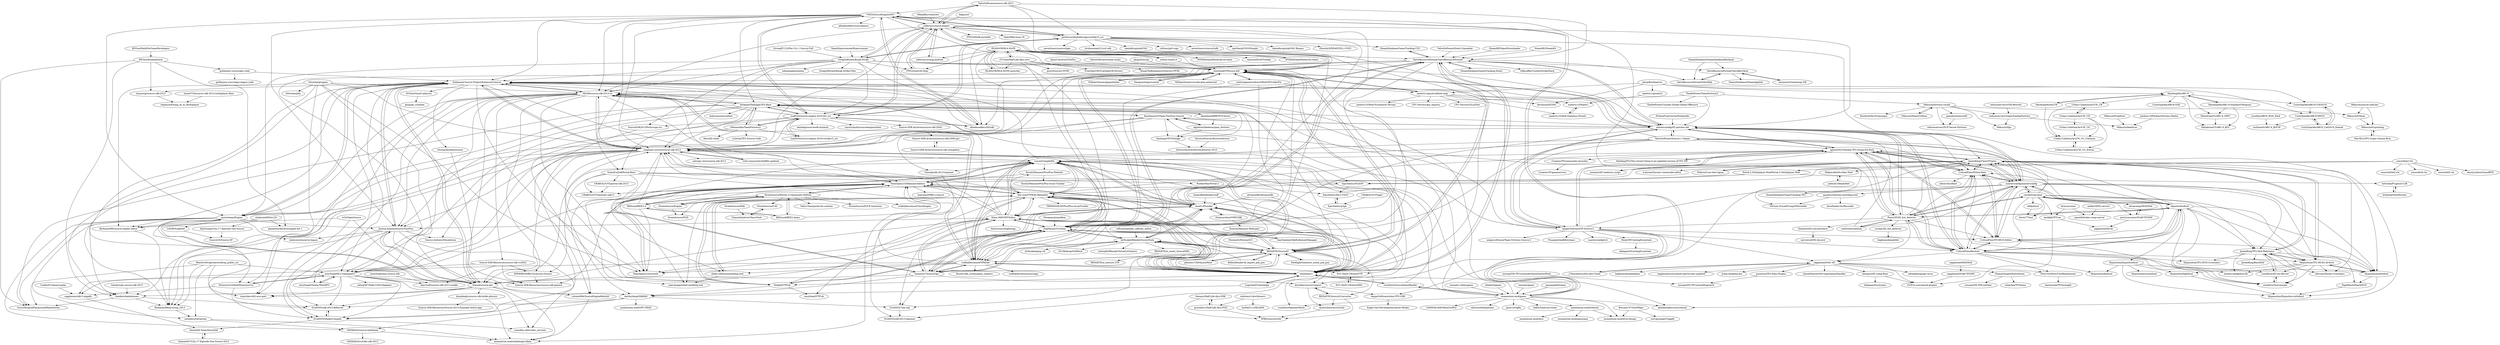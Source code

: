 digraph G {
"ValveSoftware/source-sdk-2013" -> "VSES/SourceEngine2007" ["e"=1]
"ValveSoftware/source-sdk-2013" -> "nillerusr/source-engine" ["e"=1]
"ValveSoftware/source-sdk-2013" -> "perilouswithadollarsign/cstrike15_src" ["e"=1]
"ValveSoftware/source-sdk-2013" -> "misyltoad/VPhysics-Jolt" ["e"=1]
"ValveSoftware/source-sdk-2013" -> "ValveResourceFormat/ValveResourceFormat" ["e"=1]
"delaford/game" -> "momentum-mod/game" ["e"=1]
"SteamRE/DepotDownloader" -> "ValveResourceFormat/ValveResourceFormat" ["e"=1]
"VSES/SourceEngine2007" -> "alliedmodders/hl2sdk" ["e"=1]
"VSES/SourceEngine2007" -> "lua9520/source-engine-2018-hl2_src"
"VSES/SourceEngine2007" -> "Enhanced-Source-Project/Enhanced-Source"
"VSES/SourceEngine2007" -> "Nbc66/source-sdk-2013-ce"
"VSES/SourceEngine2007" -> "quiverteam/Engine"
"VSES/SourceEngine2007" -> "mapbase-source/source-sdk-2013"
"VSES/SourceEngine2007" -> "perilouswithadollarsign/cstrike15_src"
"VSES/SourceEngine2007" -> "alliedmodders/sourcemod" ["e"=1]
"VSES/SourceEngine2007" -> "nillerusr/source-engine"
"VSES/SourceEngine2007" -> "SonicEraZoR/Portal-Base"
"VSES/SourceEngine2007" -> "Joshua-Ashton/Source-PlusPlus"
"VSES/SourceEngine2007" -> "NicknineTheEagle/TF2-Base"
"VSES/SourceEngine2007" -> "misyltoad/VPhysics-Jolt"
"VSES/SourceEngine2007" -> "momentum-mod/game"
"VSES/SourceEngine2007" -> "alliedmodders/sourcepawn" ["e"=1]
"mapbase-source/source-sdk-2013" -> "Nbc66/source-sdk-2013-ce"
"mapbase-source/source-sdk-2013" -> "Enhanced-Source-Project/Enhanced-Source"
"mapbase-source/source-sdk-2013" -> "Joshua-Ashton/Source-PlusPlus"
"mapbase-source/source-sdk-2013" -> "entropy-zero/source-sdk-2013" ["e"=1]
"mapbase-source/source-sdk-2013" -> "misyltoad/HL2-GamepadUI"
"mapbase-source/source-sdk-2013" -> "thexa4/source-pbr"
"mapbase-source/source-sdk-2013" -> "jean-knapp/xblah-modding-tool"
"mapbase-source/source-sdk-2013" -> "Biohazard90/g-string_2013"
"mapbase-source/source-sdk-2013" -> "TeamSpen210/HammerAddons"
"mapbase-source/source-sdk-2013" -> "quiverteam/Engine"
"mapbase-source/source-sdk-2013" -> "twhl-community/halflife-updated" ["e"=1]
"mapbase-source/source-sdk-2013" -> "SCell555/ShaderCompile"
"mapbase-source/source-sdk-2013" -> "Sandern/lambdawars"
"mapbase-source/source-sdk-2013" -> "darthryking/SilkRAD"
"mapbase-source/source-sdk-2013" -> "ruarai/CompilePal"
"FWGS/xash3d-fwgs" -> "nillerusr/source-engine" ["e"=1]
"Silverlan/pragma" -> "Silverlan/pfm"
"Silverlan/pragma" -> "DirectorsCutMod/DirectorsCut"
"Silverlan/pragma" -> "stanriders/hl2-asw-port"
"Silverlan/pragma" -> "TeamSpen210/srctools"
"Silverlan/pragma" -> "Nbc66/source-sdk-2013-ce"
"Silverlan/pragma" -> "thexa4/source-pbr"
"Silverlan/pragma" -> "mapbase-source/source-sdk-2013"
"Silverlan/pragma" -> "Biohazard90/source-shader-editor"
"TeamHypersomnia/Hypersomnia" -> "SwagSoftware/Kisak-Strike" ["e"=1]
"quiverteam/Engine" -> "Enhanced-Source-Project/Enhanced-Source"
"quiverteam/Engine" -> "kolessios/insource-legacy"
"quiverteam/Engine" -> "Biohazard90/source-shader-editor"
"quiverteam/Engine" -> "SCell555/sdk-2013-deferred"
"quiverteam/Engine" -> "thexa4/source-pbr"
"quiverteam/Engine" -> "Sandern/lambdawars"
"quiverteam/Engine" -> "Joshua-Ashton/Source-PlusPlus"
"quiverteam/Engine" -> "untodesu/refraction"
"quiverteam/Engine" -> "SourceEnginePlayground/Hyperborea"
"quiverteam/Engine" -> "UAVXP/LeakNet"
"quiverteam/Engine" -> "GEEKiDoS/source-hdrbloom"
"SteamRE/SteamKit" -> "ValveResourceFormat/ValveResourceFormat" ["e"=1]
"REDxEYE/SourceIO" -> "lasa01/Plumber"
"REDxEYE/SourceIO" -> "ZeqMacaw/Crowbar"
"REDxEYE/SourceIO" -> "bonjorno7/SourceOps"
"REDxEYE/SourceIO" -> "ata4/bspsrc"
"REDxEYE/SourceIO" -> "Sky-rym/VTFEdit-Reloaded"
"REDxEYE/SourceIO" -> "craftablescience/VPKEdit"
"REDxEYE/SourceIO" -> "ValveResourceFormat/ValveResourceFormat"
"REDxEYE/SourceIO" -> "Artfunkel/BlenderSourceTools"
"REDxEYE/SourceIO" -> "DarklightGames/io_scene_psk_psa" ["e"=1]
"REDxEYE/SourceIO" -> "Dima-369/VMT-Editor"
"REDxEYE/SourceIO" -> "REDxEYE/Source2Converter"
"REDxEYE/SourceIO" -> "Befzz/blender3d_import_psk_psa" ["e"=1]
"REDxEYE/SourceIO" -> "misyltoad/VPhysics-Jolt"
"REDxEYE/SourceIO" -> "johnzero7/XNALaraMesh" ["e"=1]
"REDxEYE/SourceIO" -> "Nbc66/source-sdk-2013-ce"
"ZeqMacaw/Crowbar" -> "ata4/bspsrc"
"ZeqMacaw/Crowbar" -> "REDxEYE/SourceIO"
"ZeqMacaw/Crowbar" -> "Sky-rym/VTFEdit-Reloaded"
"ZeqMacaw/Crowbar" -> "lasa01/Plumber"
"ZeqMacaw/Crowbar" -> "craftablescience/VPKEdit"
"ZeqMacaw/Crowbar" -> "bonjorno7/SourceOps"
"ZeqMacaw/Crowbar" -> "Artfunkel/BlenderSourceTools"
"ZeqMacaw/Crowbar" -> "SamVanheer/HalfLifeAssetManager" ["e"=1]
"ZeqMacaw/Crowbar" -> "Dima-369/VMT-Editor"
"ZeqMacaw/Crowbar" -> "ruarai/CompilePal"
"ZeqMacaw/Crowbar" -> "NeilJed/VTFLib"
"ZeqMacaw/Crowbar" -> "ValveResourceFormat/ValveResourceFormat"
"ZeqMacaw/Crowbar" -> "misyltoad/VPhysics-Jolt"
"ZeqMacaw/Crowbar" -> "thexa4/source-pbr"
"ZeqMacaw/Crowbar" -> "TeamSpen210/srctools"
"n0kk/ahud" -> "Sevin7/7hud"
"solsticegamestudios/GModCEFCodecFix" -> "misyltoad/VPhysics-Jolt" ["e"=1]
"solsticegamestudios/GModCEFCodecFix" -> "ZeqMacaw/Crowbar" ["e"=1]
"solsticegamestudios/GModCEFCodecFix" -> "craftablescience/VPKEdit" ["e"=1]
"solsticegamestudios/GModCEFCodecFix" -> "meetric1/gmod-infinite-map" ["e"=1]
"JarateKing/CleanTF2plus" -> "agrastiOs/Ultimate-TF2-Visual-Fix-Pack"
"JarateKing/CleanTF2plus" -> "Fedora31/no-hats-bgum"
"JarateKing/CleanTF2plus" -> "Yttrium-tYcLief/CompVMInstaller"
"JarateKing/CleanTF2plus" -> "CriticalFlaw/tf2hud-fixes"
"JarateKing/CleanTF2plus" -> "JarateKing/TF2-Hud-Reference"
"JarateKing/CleanTF2plus" -> "Hypnootize/TF2-HUDs-Archive"
"JarateKing/CleanTF2plus" -> "jooonior/tf2-loadouts-script"
"JarateKing/CleanTF2plus" -> "mastercomfig/mastercomfig"
"JarateKing/CleanTF2plus" -> "Hypnootize/m0rehud"
"JarateKing/CleanTF2plus" -> "a-horsey/horsies-viewmodel-editor"
"JarateKing/CleanTF2plus" -> "Makiavellii/No-Hats-Mod"
"JarateKing/CleanTF2plus" -> "hbivnm/Venom-Crosshairs"
"JarateKing/CleanTF2plus" -> "Sky-rym/VTFEdit-Reloaded"
"twhl-community/halflife-updated" -> "mapbase-source/source-sdk-2013" ["e"=1]
"twhl-community/halflife-updated" -> "Nbc66/source-sdk-2013-ce" ["e"=1]
"Kataiser/tf2-rich-presence" -> "mirrorcult/tf2-discord"
"StrataSource/Portal-2-Community-Edition" -> "StrataSource/Engine"
"StrataSource/Portal-2-Community-Edition" -> "TeamSpen210/HammerAddons"
"StrataSource/Portal-2-Community-Edition" -> "StrataSource/FGD"
"StrataSource/Portal-2-Community-Edition" -> "BEEmod/BEE2.4"
"StrataSource/Portal-2-Community-Edition" -> "StrataSource/P2CE-Instances"
"StrataSource/Portal-2-Community-Edition" -> "BEEmod/BEE2-items"
"StrataSource/Portal-2-Community-Edition" -> "craftablescience/ChiraEngine"
"StrataSource/Portal-2-Community-Edition" -> "Valla-Chan/portal-elc-content"
"StrataSource/Portal-2-Community-Edition" -> "StrataSource/CAS"
"Sandern/py-source-sdk-2013" -> "Sandern/lambdawars"
"SteamDatabase/SteamDatabaseBackend" -> "ValveResourceFormat/ValveKeyValue" ["e"=1]
"SteamDatabase/SteamDatabaseBackend" -> "ValveResourceFormat/ValvePak" ["e"=1]
"bonjorno7/SourceOps" -> "SCell555/7zip-vpk"
"bonjorno7/SourceOps" -> "lasa01/Plumber"
"bonjorno7/SourceOps" -> "Artfunkel/BlenderSourceTools"
"bonjorno7/SourceOps" -> "Dima-369/VMT-Editor"
"bonjorno7/SourceOps" -> "REDxEYE/SourceIO"
"bonjorno7/SourceOps" -> "ZeqMacaw/Crowbar"
"bonjorno7/SourceOps" -> "ruarai/CompilePal"
"bonjorno7/SourceOps" -> "kristiker/source1import"
"bonjorno7/SourceOps" -> "darthryking/SilkRAD"
"bonjorno7/SourceOps" -> "thexa4/source-pbr"
"bonjorno7/SourceOps" -> "craftablescience/VPKEdit"
"goldeneye-source/ges-code" -> "goldeneye-source/ges-legacy-code"
"goldeneye-source/ges-code" -> "Enhanced-Source-Project/Enhanced-Source"
"KaydemonLP/Open-Fortress-Source" -> "AgitationSkeleton/open_fortress"
"KaydemonLP/Open-Fortress-Source" -> "bachingo/TF2Vintage"
"KaydemonLP/Open-Fortress-Source" -> "NicknineTheEagle/TF2-Base"
"KaydemonLP/Open-Fortress-Source" -> "Gocnak/sdk-2013-hammer"
"KaydemonLP/Open-Fortress-Source" -> "misyltoad/HL2-GamepadUI"
"KaydemonLP/Open-Fortress-Source" -> "quiverteam/Engine"
"KaydemonLP/Open-Fortress-Source" -> "mastercomfig/tf2-patches-old"
"agrastiOs/Ultimate-TF2-Visual-Fix-Pack" -> "CriticalFlaw/tf2hud-fixes"
"agrastiOs/Ultimate-TF2-Visual-Fix-Pack" -> "ModdingTF2/The-closest-thing-to-an-updated-version-of-TF2-TIP"
"agrastiOs/Ultimate-TF2-Visual-Fix-Pack" -> "mastercomfig/mastercomfig"
"agrastiOs/Ultimate-TF2-Visual-Fix-Pack" -> "JarateKing/CleanTF2plus"
"agrastiOs/Ultimate-TF2-Visual-Fix-Pack" -> "mastercomfig/tf2-patches-old"
"agrastiOs/Ultimate-TF2-Visual-Fix-Pack" -> "PazerOP/tf2_bot_detector"
"agrastiOs/Ultimate-TF2-Visual-Fix-Pack" -> "CriticalFlaw/TF2HUD.Editor"
"agrastiOs/Ultimate-TF2-Visual-Fix-Pack" -> "CriticalFlaw/flawhud"
"agrastiOs/Ultimate-TF2-Visual-Fix-Pack" -> "jooonior/tf2-loadouts-script"
"agrastiOs/Ultimate-TF2-Visual-Fix-Pack" -> "AmperSoftware/TF-Source-2"
"agrastiOs/Ultimate-TF2-Visual-Fix-Pack" -> "CreatorsTF/community-launcher"
"agrastiOs/Ultimate-TF2-Visual-Fix-Pack" -> "ruarai/CompilePal"
"agrastiOs/Ultimate-TF2-Visual-Fix-Pack" -> "Sky-rym/VTFEdit-Reloaded"
"CriticalFlaw/tf2hud-fixes" -> "agrastiOs/Ultimate-TF2-Visual-Fix-Pack"
"CriticalFlaw/tf2hud-fixes" -> "CriticalFlaw/TF2HUD.Editor"
"CriticalFlaw/tf2hud-fixes" -> "CriticalFlaw/flawhud"
"CriticalFlaw/tf2hud-fixes" -> "idhud-tf2/idhud"
"CriticalFlaw/tf2hud-fixes" -> "JarateKing/CleanTF2plus"
"CriticalFlaw/tf2hud-fixes" -> "Hypnootize/TF2-HUD-Crosshairs"
"CriticalFlaw/tf2hud-fixes" -> "mastercomfig/mastercomfig"
"NeilJed/VTFLib" -> "Sky-rym/VTFEdit-Reloaded"
"NeilJed/VTFLib" -> "ZeqMacaw/Crowbar"
"NeilJed/VTFLib" -> "Dima-369/VMT-Editor"
"NeilJed/VTFLib" -> "darthryking/SilkRAD"
"NeilJed/VTFLib" -> "misyltoad/VTFLib"
"NeilJed/VTFLib" -> "mapbase-source/source-sdk-2013"
"Joshua-Ashton/Source-PlusPlus" -> "Enhanced-Source-Project/Enhanced-Source"
"Joshua-Ashton/Source-PlusPlus" -> "SCell555/sdk-2013-deferred"
"Joshua-Ashton/Source-PlusPlus" -> "thexa4/source-pbr"
"Joshua-Ashton/Source-PlusPlus" -> "kolessios/insource-legacy"
"Joshua-Ashton/Source-PlusPlus" -> "Biohazard90/g-string_2013"
"Joshua-Ashton/Source-PlusPlus" -> "SCell555/ShaderCompile"
"Joshua-Ashton/Source-PlusPlus" -> "Source-Authors/Obsoletium"
"Joshua-Ashton/Source-PlusPlus" -> "darthryking/SilkRAD"
"Joshua-Ashton/Source-PlusPlus" -> "nooodles-ahh/video_services"
"thexa4/source-pbr" -> "Joshua-Ashton/Source-PlusPlus"
"thexa4/source-pbr" -> "SCell555/sdk-2013-deferred"
"thexa4/source-pbr" -> "stanriders/hl2-asw-port"
"thexa4/source-pbr" -> "Enhanced-Source-Project/Enhanced-Source"
"thexa4/source-pbr" -> "quiverteam/Engine"
"thexa4/source-pbr" -> "Sandern/lambdawars"
"thexa4/source-pbr" -> "momentum-mod/shaderapivulkan"
"thexa4/source-pbr" -> "cstom4994/SourceEngineRebuild"
"thexa4/source-pbr" -> "dyanikoglu/source-sdk-bullet-physics"
"Dylancyclone/VMF2OBJ" -> "lasa01/Plumber"
"Dylancyclone/VMF2OBJ" -> "Exactol/Hammer-Reforged"
"JarateKing/TF2-Hud-Reference" -> "cooolbros/tf2-res-file-list"
"JarateKing/TF2-Hud-Reference" -> "Hypnootize/TF2-HUDs-Archive"
"JarateKing/TF2-Hud-Reference" -> "JarateKing/BaseHud"
"JarateKing/TF2-Hud-Reference" -> "cooolbros/hud-merger"
"JarateKing/TF2-Hud-Reference" -> "JarateKing/CleanTF2plus"
"JarateKing/TF2-Hud-Reference" -> "Hypnootize/TF2-HUD-Crosshairs"
"JarateKing/TF2-Hud-Reference" -> "hbivnm/Venom-Crosshairs"
"JarateKing/TF2-Hud-Reference" -> "mastercomfig/hud-db"
"JarateKing/TF2-Hud-Reference" -> "Hypnootize/m0rehud"
"BSVino/DoubleAction" -> "alanedwardes/Estranged-Act-1"
"BSVino/DoubleAction" -> "tonysergi/source-sdk-2013"
"BSVino/DoubleAction" -> "Sandern/lambdawars"
"BSVino/DoubleAction" -> "SourceEnginePlayground/Hyperborea"
"BSVino/DoubleAction" -> "goldeneye-source/ges-code"
"momentum-mod/website" -> "momentum-mod/level-design"
"momentum-mod/website" -> "momentum-mod/panorama"
"momentum-mod/website" -> "momentum-mod/docs"
"redsunservers/SuperZombieFortress" -> "Mikusch/tfgo"
"redsunservers/SuperZombieFortress" -> "Mikusch/deathrun"
"renshan/game" -> "momentum-mod/game" ["e"=1]
"Bocuma747/SurfMaps" -> "surf-gorange/Triggify"
"Bocuma747/SurfMaps" -> "momentum-mod/level-design"
"Biohazard90/g-string_2013" -> "untodesu/refraction"
"tonysergi/source-sdk-2013" -> "stephsch/Fixing_AI_In_Multiplayer"
"FortyTwoFortyTwo/Randomizer" -> "haxtonsale/TF2Instagib"
"Gocnak/sdk-2013-hammer" -> "SCell555/sdk-2013-hammer"
"alvancamp/MGEMod" -> "astral-arsonist/SOAP-TF2DM"
"astral-arsonist/SOAP-TF2DM" -> "alvancamp/MGEMod"
"astral-arsonist/SOAP-TF2DM" -> "sapphonie/tf2rue"
"Hypnootize/hypnotizehud" -> "Hypnootize/Hypnotize-m0rehud"
"Hypnootize/hypnotizehud" -> "Hypnootize/hexhud"
"Hypnootize/hypnotizehud" -> "Hypnootize/sunsethud"
"Hypnootize/hypnotizehud" -> "Hypnootize/lighthud"
"Hypnootize/hypnotizehud" -> "cooolbros/tf2-res-file-list"
"UAVXP/LeakNet" -> "SourceCE/Source-SP"
"SCell555/sdk-2013-deferred" -> "SCell555/ShaderCompile"
"SCell555/ShaderCompile" -> "SCell555/sdk-2013-deferred"
"SCell555/ShaderCompile" -> "nooodles-ahh/video_services"
"SCell555/ShaderCompile" -> "DownFall-Team/DownFall"
"nosoop/SM-TFCustomAttributeStarterPack" -> "nosoop/SM-TFCustomWeaponsX"
"bachingo/TF2Vintage" -> "fortressforever/fortressforever-2013"
"lunar0724/source-sdk-2013-multiplayer-fixes" -> "stephsch/Fixing_AI_In_Multiplayer"
"AgitationSkeleton/open_fortress" -> "KaydemonLP/Open-Fortress-Source"
"AgitationSkeleton/open_fortress" -> "bachingo/TF2Vintage"
"Mustard2/MustardUI" -> "REDxEYE/SourceIO" ["e"=1]
"niftools/blender_niftools_addon" -> "Artfunkel/BlenderSourceTools" ["e"=1]
"Befzz/blender3d_import_psk_psa" -> "REDxEYE/SourceIO" ["e"=1]
"Befzz/blender3d_import_psk_psa" -> "Artfunkel/BlenderSourceTools" ["e"=1]
"perilouswithadollarsign/cstrike15_src" -> "VSES/SourceEngine2007"
"perilouswithadollarsign/cstrike15_src" -> "alliedmodders/hl2sdk" ["e"=1]
"perilouswithadollarsign/cstrike15_src" -> "bruhmoment21/cs2-sdk" ["e"=1]
"perilouswithadollarsign/cstrike15_src" -> "danielkrupinski/VAC" ["e"=1]
"perilouswithadollarsign/cstrike15_src" -> "lua9520/source-engine-2018-hl2_src"
"perilouswithadollarsign/cstrike15_src" -> "SwagSoftware/Kisak-Strike"
"perilouswithadollarsign/cstrike15_src" -> "rollraw/qo0-csgo" ["e"=1]
"perilouswithadollarsign/cstrike15_src" -> "neverlosecc/source2sdk" ["e"=1]
"perilouswithadollarsign/cstrike15_src" -> "spirthack/CSGOSimple" ["e"=1]
"perilouswithadollarsign/cstrike15_src" -> "alliedmodders/sourcemod" ["e"=1]
"perilouswithadollarsign/cstrike15_src" -> "nillerusr/source-engine"
"perilouswithadollarsign/cstrike15_src" -> "danielkrupinski/VAC-Bypass" ["e"=1]
"perilouswithadollarsign/cstrike15_src" -> "EternityX/DEADCELL-CSGO" ["e"=1]
"perilouswithadollarsign/cstrike15_src" -> "neverlosecc/source2gen" ["e"=1]
"perilouswithadollarsign/cstrike15_src" -> "SteamDatabase/GameTracking-CS2" ["e"=1]
"johnzero7/XNALaraMesh" -> "REDxEYE/SourceIO" ["e"=1]
"johnzero7/XNALaraMesh" -> "Artfunkel/BlenderSourceTools" ["e"=1]
"DarklightGames/io_scene_psk_psa" -> "REDxEYE/SourceIO" ["e"=1]
"BEEmod/BEE2.4" -> "BEEmod/BEE2-items"
"BEEmod/BEE2.4" -> "StrataSource/Portal-2-Community-Edition"
"BEEmod/BEE2.4" -> "TeamSpen210/HammerAddons"
"BEEmod/BEE2.4" -> "mapbase-source/source-sdk-2013"
"BEEmod/BEE2.4" -> "TeamSpen210/srctools"
"OthmanAba/TeamFortress2" -> "lua9520/source-engine-2018-hl2_src"
"OthmanAba/TeamFortress2" -> "NicknineTheEagle/TF2-Base"
"OthmanAba/TeamFortress2" -> "8dcc/tf2-cheat"
"OthmanAba/TeamFortress2" -> "sr2echa/TF2-Source-Code"
"OthmanAba/TeamFortress2" -> "NeilJed/VTFLib"
"OthmanAba/TeamFortress2" -> "lua9520/source-engine-2018-cstrike15_src"
"SwagSoftware/Kisak-Strike" -> "SourceSDK2013Ports/csgo-src"
"SwagSoftware/Kisak-Strike" -> "nillerusr/source-engine"
"SwagSoftware/Kisak-Strike" -> "SwagSoftware/Kisak-Strike-Files"
"SwagSoftware/Kisak-Strike" -> "perilouswithadollarsign/cstrike15_src"
"SwagSoftware/Kisak-Strike" -> "misyltoad/VPhysics-Jolt"
"SwagSoftware/Kisak-Strike" -> "Enhanced-Source-Project/Enhanced-Source"
"SwagSoftware/Kisak-Strike" -> "mastercomfig/tf2-patches-old"
"SwagSoftware/Kisak-Strike" -> "mapbase-source/source-sdk-2013"
"SwagSoftware/Kisak-Strike" -> "Nbc66/source-sdk-2013-ce"
"SwagSoftware/Kisak-Strike" -> "lua9520/source-engine-2018-hl2_src"
"SwagSoftware/Kisak-Strike" -> "quiverteam/Engine"
"SwagSoftware/Kisak-Strike" -> "seksea/gamesneeze" ["e"=1]
"SwagSoftware/Kisak-Strike" -> "alliedmodders/hl2sdk" ["e"=1]
"SwagSoftware/Kisak-Strike" -> "ata4/bspsrc"
"SwagSoftware/Kisak-Strike" -> "FWGS/xash3d-fwgs" ["e"=1]
"ata4/bspsrc" -> "ZeqMacaw/Crowbar"
"ata4/bspsrc" -> "lasa01/Plumber"
"ata4/bspsrc" -> "ruarai/CompilePal"
"ata4/bspsrc" -> "Sky-rym/VTFEdit-Reloaded"
"ata4/bspsrc" -> "Dima-369/VMT-Editor"
"ata4/bspsrc" -> "ValveResourceFormat/ValveResourceFormat"
"ata4/bspsrc" -> "REDxEYE/SourceIO"
"ata4/bspsrc" -> "craftablescience/VPKEdit"
"ata4/bspsrc" -> "NeilJed/VTFLib"
"ata4/bspsrc" -> "misyltoad/VPhysics-Jolt"
"ata4/bspsrc" -> "crashfort/SourceDemoRender" ["e"=1]
"ata4/bspsrc" -> "LogicAndTrick/sledge" ["e"=1]
"ata4/bspsrc" -> "TeamSpen210/HammerAddons"
"ata4/bspsrc" -> "mapbase-source/source-sdk-2013"
"ata4/bspsrc" -> "Artfunkel/BlenderSourceTools"
"PapaPeach/PeachHUD" -> "Hypnootize/Hypnotize-m0rehud"
"rbjaxter/budhud" -> "CriticalFlaw/flawhud"
"rbjaxter/budhud" -> "CriticalFlaw/TF2HUD.Editor"
"rbjaxter/budhud" -> "mastercomfig/mastercomfig"
"rbjaxter/budhud" -> "raysfire/rayshud"
"rbjaxter/budhud" -> "PazerOP/tf2_bot_detector"
"rbjaxter/budhud" -> "CriticalFlaw/tf2hud-fixes"
"rbjaxter/budhud" -> "Hypnootize/m0rehud"
"rbjaxter/budhud" -> "JarateKing/CleanTF2plus"
"rbjaxter/budhud" -> "cooolbros/hud-merger"
"rbjaxter/budhud" -> "PapaPeach/PeachHUD"
"rbjaxter/budhud" -> "Sevin7/7hud"
"rbjaxter/budhud" -> "JarateKing/TF2-Hud-Reference"
"rbjaxter/budhud" -> "agrastiOs/Ultimate-TF2-Visual-Fix-Pack"
"rbjaxter/budhud" -> "mastercomfig/hud-db"
"rbjaxter/budhud" -> "Hypnootize/hypnotizehud"
"r57zone/Half-Life-Alyx-novr" -> "HLANoVR/HLA-NoVR"
"r57zone/Half-Life-Alyx-novr" -> "pyyii/Source2-PFSK"
"r57zone/Half-Life-Alyx-novr" -> "HLANoVR/HLA-NoVR-Launcher"
"r57zone/Half-Life-Alyx-novr" -> "TrueOpenVR/TrueOpenVR-Drivers" ["e"=1]
"r57zone/Half-Life-Alyx-novr" -> "KonqiTheKonqueror/Source2-PFSK"
"r57zone/Half-Life-Alyx-novr" -> "Dima-369/VMT-Editor"
"momentum-mod/game" -> "crashfort/SourceDemoRender" ["e"=1]
"momentum-mod/game" -> "shavitush/bhoptimer" ["e"=1]
"momentum-mod/game" -> "ruarai/CompilePal"
"momentum-mod/game" -> "momentum-mod/website"
"momentum-mod/game" -> "mapbase-source/source-sdk-2013"
"momentum-mod/game" -> "jason-e/rngfix" ["e"=1]
"momentum-mod/game" -> "InfluxTimer/sm-timer" ["e"=1]
"momentum-mod/game" -> "momentum-mod/level-design"
"momentum-mod/game" -> "alliedmodders/sourcemod" ["e"=1]
"momentum-mod/game" -> "crashfort/HammerPatch"
"momentum-mod/game" -> "ata4/bspsrc"
"momentum-mod/game" -> "GAMMACASE/MomSurfFix" ["e"=1]
"momentum-mod/game" -> "VSES/SourceEngine2007"
"momentum-mod/game" -> "Nbc66/source-sdk-2013-ce"
"momentum-mod/game" -> "Enhanced-Source-Project/Enhanced-Source"
"lasa01/Plumber" -> "REDxEYE/SourceIO"
"lasa01/Plumber" -> "ata4/bspsrc"
"lasa01/Plumber" -> "bonjorno7/SourceOps"
"lasa01/Plumber" -> "ZeqMacaw/Crowbar"
"lasa01/Plumber" -> "Artfunkel/BlenderSourceTools"
"lasa01/Plumber" -> "Dylancyclone/VMF2OBJ"
"lasa01/Plumber" -> "Sky-rym/VTFEdit-Reloaded"
"lasa01/Plumber" -> "ruarai/CompilePal"
"lasa01/Plumber" -> "TeamSpen210/HammerAddons"
"lasa01/Plumber" -> "Dima-369/VMT-Editor"
"lasa01/Plumber" -> "craftablescience/VPKEdit"
"lasa01/Plumber" -> "ValveResourceFormat/ValveResourceFormat"
"lasa01/Plumber" -> "mapbase-source/source-sdk-2013"
"lasa01/Plumber" -> "misyltoad/VPhysics-Jolt"
"lasa01/Plumber" -> "Nbc66/source-sdk-2013-ce"
"nillerusr/srceng-android" -> "nillerusr/source-engine" ["e"=1]
"J-Tanzanite/Little-Anti-Cheat" -> "sapphonie/StAC-tf2" ["e"=1]
"mastercomfig/tf2-patches-old" -> "mastercomfig/mastercomfig"
"mastercomfig/tf2-patches-old" -> "agrastiOs/Ultimate-TF2-Visual-Fix-Pack"
"mastercomfig/tf2-patches-old" -> "PazerOP/tf2_bot_detector"
"mastercomfig/tf2-patches-old" -> "AmperSoftware/TF-Source-2"
"mastercomfig/tf2-patches-old" -> "CriticalFlaw/tf2hud-fixes"
"mastercomfig/tf2-patches-old" -> "KaydemonLP/Open-Fortress-Source"
"mastercomfig/tf2-patches-old" -> "misyltoad/VPhysics-Jolt"
"mastercomfig/tf2-patches-old" -> "CriticalFlaw/flawhud"
"mastercomfig/tf2-patches-old" -> "ValveSoftware/Source-1-Games" ["e"=1]
"mastercomfig/tf2-patches-old" -> "mapbase-source/source-sdk-2013"
"mastercomfig/tf2-patches-old" -> "NicknineTheEagle/TF2-Base"
"mastercomfig/tf2-patches-old" -> "Enhanced-Source-Project/Enhanced-Source"
"mastercomfig/tf2-patches-old" -> "ZeqMacaw/Crowbar"
"mastercomfig/tf2-patches-old" -> "JarateKing/CleanTF2plus"
"mastercomfig/tf2-patches-old" -> "ValveResourceFormat/ValveResourceFormat"
"caseytube/source2utils" -> "5FB5/source2utils"
"PazerOP/tf2_bot_detector" -> "mastercomfig/mastercomfig"
"PazerOP/tf2_bot_detector" -> "agrastiOs/Ultimate-TF2-Visual-Fix-Pack"
"PazerOP/tf2_bot_detector" -> "mastercomfig/tf2-patches-old"
"PazerOP/tf2_bot_detector" -> "surepy/tf2_bot_detector"
"PazerOP/tf2_bot_detector" -> "CriticalFlaw/TF2HUD.Editor"
"PazerOP/tf2_bot_detector" -> "rbjaxter/budhud"
"PazerOP/tf2_bot_detector" -> "CriticalFlaw/flawhud"
"PazerOP/tf2_bot_detector" -> "CriticalFlaw/tf2hud-fixes"
"PazerOP/tf2_bot_detector" -> "JarateKing/CleanTF2plus"
"PazerOP/tf2_bot_detector" -> "KaydemonLP/Open-Fortress-Source"
"PazerOP/tf2_bot_detector" -> "sapphonie/StAC-tf2"
"PazerOP/tf2_bot_detector" -> "raysfire/rayshud"
"PazerOP/tf2_bot_detector" -> "nullworks/cathook" ["e"=1]
"PazerOP/tf2_bot_detector" -> "AmperSoftware/TF-Source-2"
"PazerOP/tf2_bot_detector" -> "Kataiser/tf2-rich-presence"
"Enhanced-Source-Project/Enhanced-Source" -> "Joshua-Ashton/Source-PlusPlus"
"Enhanced-Source-Project/Enhanced-Source" -> "mapbase-source/source-sdk-2013"
"Enhanced-Source-Project/Enhanced-Source" -> "quiverteam/Engine"
"Enhanced-Source-Project/Enhanced-Source" -> "thexa4/source-pbr"
"Enhanced-Source-Project/Enhanced-Source" -> "Nbc66/source-sdk-2013-ce"
"Enhanced-Source-Project/Enhanced-Source" -> "Biohazard90/g-string_2013"
"Enhanced-Source-Project/Enhanced-Source" -> "NicolasDe/AlienSwarm"
"Enhanced-Source-Project/Enhanced-Source" -> "misyltoad/HL2-GamepadUI"
"Enhanced-Source-Project/Enhanced-Source" -> "Biohazard90/source-shader-editor"
"Enhanced-Source-Project/Enhanced-Source" -> "misyltoad/VAudio-MiniMP3"
"Enhanced-Source-Project/Enhanced-Source" -> "TeamSpen210/HammerAddons"
"Enhanced-Source-Project/Enhanced-Source" -> "DrChat/Gmod-vphysics"
"Enhanced-Source-Project/Enhanced-Source" -> "TeamSpen210/srctools"
"Enhanced-Source-Project/Enhanced-Source" -> "tonysergi/source-sdk-2013"
"Enhanced-Source-Project/Enhanced-Source" -> "Sandern/lambdawars"
"REDxEYE/Source2Converter" -> "kristiker/source1import"
"REDxEYE/Source2Converter" -> "caseytube/source2utils"
"REDxEYE/Source2Converter" -> "5FB5/source2utils"
"Nbc66/source-sdk-2013-ce" -> "mapbase-source/source-sdk-2013"
"Nbc66/source-sdk-2013-ce" -> "Enhanced-Source-Project/Enhanced-Source"
"Nbc66/source-sdk-2013-ce" -> "TeamSpen210/HammerAddons"
"Nbc66/source-sdk-2013-ce" -> "quiverteam/Engine"
"Nbc66/source-sdk-2013-ce" -> "Joshua-Ashton/Source-PlusPlus"
"Nbc66/source-sdk-2013-ce" -> "Source-SDK-Resources/source-sdk-vs2022"
"Nbc66/source-sdk-2013-ce" -> "craftablescience/VPKEdit"
"Nbc66/source-sdk-2013-ce" -> "NicknineTheEagle/TF2-Base"
"Nbc66/source-sdk-2013-ce" -> "misyltoad/HL2-GamepadUI"
"Nbc66/source-sdk-2013-ce" -> "thexa4/source-pbr"
"Nbc66/source-sdk-2013-ce" -> "Biohazard90/g-string_2013"
"Nbc66/source-sdk-2013-ce" -> "SCell555/ShaderCompile"
"Nbc66/source-sdk-2013-ce" -> "DirectorsCutMod/DirectorsCut"
"Nbc66/source-sdk-2013-ce" -> "TeamSpen210/srctools"
"Nbc66/source-sdk-2013-ce" -> "ENDERZOMBI102/Aurora-Source"
"alliedmodders/hl2sdk" -> "VSES/SourceEngine2007" ["e"=1]
"alliedmodders/hl2sdk" -> "Enhanced-Source-Project/Enhanced-Source" ["e"=1]
"alliedmodders/hl2sdk" -> "lua9520/source-engine-2018-hl2_src" ["e"=1]
"danielmm8888/TF2Classic" -> "NicknineTheEagle/TF2-Base" ["e"=1]
"danielmm8888/TF2Classic" -> "AgitationSkeleton/open_fortress" ["e"=1]
"cooolbros/tf2-res-file-list" -> "cooolbros/hud-merger"
"cooolbros/tf2-res-file-list" -> "JarateKing/TF2-Hud-Reference"
"TheAlePower/TeamFortress2" -> "TheAlePower/Counter-Strike-Global-Offensive"
"TheAlePower/TeamFortress2" -> "Mikusch/fortress-royale"
"TheAlePower/TeamFortress2" -> "NicknineTheEagle/TF2-Base"
"TheAlePower/TeamFortress2" -> "mastercomfig/tf2-patches-old"
"BEEmod/BEE2-items" -> "BEEmod/BEE2.4"
"BEEmod/BEE2-items" -> "TeamSpen210/HammerAddons"
"BEEmod/BEE2-items" -> "StrataSource/Portal-2-Community-Edition"
"sapphonie/StAC-tf2" -> "ldesgoui/tf2-comp-fixes"
"sapphonie/StAC-tf2" -> "leighmacdonald/gbans"
"sapphonie/StAC-tf2" -> "punteroo/TF2-Item-Plugins"
"sapphonie/StAC-tf2" -> "sapphonie/sourcemod-nativevotes-updated"
"sapphonie/StAC-tf2" -> "FortyTwoFortyTwo/Randomizer"
"sapphonie/StAC-tf2" -> "F2/F2s-sourcemod-plugins"
"sapphonie/StAC-tf2" -> "FlaminSarge/tf2attributes"
"sapphonie/StAC-tf2" -> "Jump-Academy/jse"
"sapphonie/StAC-tf2" -> "J-Tanzanite/Little-Anti-Cheat" ["e"=1]
"sapphonie/StAC-tf2" -> "JoinedSenses/SM-SuperSprayHandler"
"sapphonie/StAC-tf2" -> "rafradek/sigsegv-mvm"
"fortressforever/fortressforever" -> "fortressforever/fortressforever-2013"
"War3Evo/TF2-Super-Smash-Bros" -> "Mikusch/tf-sprinting"
"Fedora31/no-hats-bgum" -> "JarateKing/CleanTF2plus"
"lua9520/source-engine-2018-cstrike15_src" -> "lua9520/source-engine-2018-hl2_src"
"lua9520/source-engine-2018-hl2_src" -> "lua9520/source-engine-2018-cstrike15_src"
"lua9520/source-engine-2018-hl2_src" -> "VSES/SourceEngine2007"
"lua9520/source-engine-2018-hl2_src" -> "NicknineTheEagle/TF2-Base"
"lua9520/source-engine-2018-hl2_src" -> "SourceSDK2013Ports/csgo-src"
"lua9520/source-engine-2018-hl2_src" -> "OthmanAba/TeamFortress2"
"lua9520/source-engine-2018-hl2_src" -> "mapbase-source/source-sdk-2013"
"lua9520/source-engine-2018-hl2_src" -> "Nbc66/source-sdk-2013-ce"
"lua9520/source-engine-2018-hl2_src" -> "alliedmodders/hl2sdk" ["e"=1]
"lua9520/source-engine-2018-hl2_src" -> "nillerusr/source-engine"
"lua9520/source-engine-2018-hl2_src" -> "Leystryku/leysourceengineclient" ["e"=1]
"lua9520/source-engine-2018-hl2_src" -> "danielga/sourcesdk-minimal" ["e"=1]
"lua9520/source-engine-2018-hl2_src" -> "Enhanced-Source-Project/Enhanced-Source"
"lua9520/source-engine-2018-hl2_src" -> "Source-SDK-Archives/source-sdk-2004"
"lua9520/source-engine-2018-hl2_src" -> "perilouswithadollarsign/cstrike15_src"
"lua9520/source-engine-2018-hl2_src" -> "Source-Authors/Obsoletium"
"ruarai/CompilePal" -> "TeamSpen210/HammerAddons"
"ruarai/CompilePal" -> "Dima-369/VMT-Editor"
"ruarai/CompilePal" -> "ata4/bspsrc"
"ruarai/CompilePal" -> "Sky-rym/VTFEdit-Reloaded"
"ruarai/CompilePal" -> "bonjorno7/SourceOps"
"ruarai/CompilePal" -> "mapbase-source/source-sdk-2013"
"ruarai/CompilePal" -> "SCell555/7zip-vpk"
"ruarai/CompilePal" -> "Enhanced-Source-Project/Enhanced-Source"
"ruarai/CompilePal" -> "thexa4/source-pbr"
"ruarai/CompilePal" -> "ZeqMacaw/Crowbar"
"ruarai/CompilePal" -> "ficool2/HammerPlusPlus-Website"
"ruarai/CompilePal" -> "craftablescience/VPKEdit"
"ruarai/CompilePal" -> "Gocnak/sdk-2013-hammer"
"ruarai/CompilePal" -> "lasa01/Plumber"
"ruarai/CompilePal" -> "crashfort/HammerPatch"
"TeamSpen210/HammerAddons" -> "TeamSpen210/srctools"
"TeamSpen210/HammerAddons" -> "StrataSource/Engine"
"TeamSpen210/HammerAddons" -> "ruarai/CompilePal"
"TeamSpen210/HammerAddons" -> "jean-knapp/xblah-modding-tool"
"TeamSpen210/HammerAddons" -> "StrataSource/Portal-2-Community-Edition"
"TeamSpen210/HammerAddons" -> "Sky-rym/VTFEdit-Reloaded"
"TeamSpen210/HammerAddons" -> "koerismo/PBR-2-Source"
"TeamSpen210/HammerAddons" -> "misyltoad/HL2-GamepadUI"
"TeamSpen210/HammerAddons" -> "URAKOLOUY5/portal2-sdk13"
"thenayr/Half-Life-Alyx-SDK" -> "gvarados1/Half-Life-Alyx-FGD"
"thenayr/Half-Life-Alyx-SDK" -> "5FB5/source2utils"
"Hypnootize/TF2-HUDs-Archive" -> "mastercomfig/hud-db"
"Hypnootize/TF2-HUDs-Archive" -> "cooolbros/tf2-res-file-list"
"Hypnootize/TF2-HUDs-Archive" -> "JarateKing/TF2-Hud-Reference"
"Hypnootize/TF2-HUDs-Archive" -> "Hypnootize/m0rehud"
"Hypnootize/TF2-HUDs-Archive" -> "cooolbros/hud-merger"
"Hypnootize/TF2-HUDs-Archive" -> "Hypnootize/lighthud"
"Hypnootize/TF2-HUDs-Archive" -> "hbivnm/Venom-Crosshairs"
"Hypnootize/TF2-HUDs-Archive" -> "JarateKing/CleanTF2plus"
"ldesgoui/tf2-comp-fixes" -> "dalegaard/srctvplus"
"ldesgoui/tf2-comp-fixes" -> "F2/F2s-sourcemod-plugins"
"SonicEraZoR/Portal-Base" -> "URAKOLOUY5/portal-sdk-2013"
"SonicEraZoR/Portal-Base" -> "EpicSentry/P2ASW"
"SonicEraZoR/Portal-Base" -> "RubberWar/Portal-2"
"SonicEraZoR/Portal-Base" -> "URAKOLOUY5/portal2-sdk13"
"SonicEraZoR/Portal-Base" -> "cstom4994/SourceEngineRebuild"
"SonicEraZoR/Portal-Base" -> "ENDERZOMBI102/Aurora-Source"
"SonicEraZoR/Portal-Base" -> "momentum-mod/shaderapivulkan"
"HaodongMo/ArcCW" -> "HaodongMo/ARC-9"
"HaodongMo/ArcCW" -> "Urban-Coalition/ArcCW_UC_Common"
"Biohazard90/source-shader-editor" -> "Biohazard90/g-string_2013"
"URAKOLOUY5/portal-sdk-2013" -> "URAKOLOUY5/portal2-sdk13"
"Mikusch/fortress-royale" -> "redsunservers/SuperZombieFortress"
"Mikusch/fortress-royale" -> "Mikusch/MannVsMann"
"Mikusch/fortress-royale" -> "Mikusch/tfgo"
"Mikusch/fortress-royale" -> "gemidyne/microtf2"
"Mikusch/fortress-royale" -> "Mikusch/tf-bhop"
"Mikusch/fortress-royale" -> "KiwifruitDev/tf-amongus"
"Mikusch/fortress-royale" -> "redsunservers/SCP-Secret-Fortress"
"substanc3-dev/hlnonvr" -> "InsDel2113/HLADM"
"substanc3-dev/hlnonvr" -> "gvarados1/Half-Life-Alyx-FGD"
"untodesu/refraction" -> "momentum-mod/shaderapivulkan"
"untodesu/refraction" -> "GEEKiDoS/source-hdrbloom"
"GEEKiDoS/source-hdrbloom" -> "GEEKiDoS/cstrike-sdk-2013"
"GEEKiDoS/source-hdrbloom" -> "momentum-mod/shaderapivulkan"
"CreatorsTF/community-launcher" -> "CreatorsTF/gameservers"
"StrataSource/CAS" -> "ChaosInitiative/ChaosTools"
"gvarados1/Half-Life-Alyx-FGD" -> "thenayr/Half-Life-Alyx-SDK"
"gvarados1/Half-Life-Alyx-FGD" -> "5FB5/source2utils"
"dyanikoglu/source-sdk-bullet-physics" -> "momentum-mod/shaderapivulkan"
"dyanikoglu/source-sdk-bullet-physics" -> "Source-SDK-Resources/Source-2013-Example-ImGui-App"
"redsunservers/VSH-Rewrite" -> "redsunservers/SuperZombieFortress"
"halpz/re3" -> "nillerusr/source-engine" ["e"=1]
"MihailRis/voxelcore" -> "nillerusr/source-engine" ["e"=1]
"WilliamVenner/vscode-glua-enhanced" -> "misyltoad/VPhysics-Jolt" ["e"=1]
"WilliamVenner/gmpublisher" -> "misyltoad/VPhysics-Jolt" ["e"=1]
"CriticalFlaw/TF2HUD.Editor" -> "CriticalFlaw/tf2hud-fixes"
"CriticalFlaw/TF2HUD.Editor" -> "CriticalFlaw/flawhud"
"CriticalFlaw/TF2HUD.Editor" -> "cooolbros/hud-merger"
"CriticalFlaw/TF2HUD.Editor" -> "agrastiOs/Ultimate-TF2-Visual-Fix-Pack"
"CriticalFlaw/TF2HUD.Editor" -> "rbjaxter/budhud"
"CriticalFlaw/TF2HUD.Editor" -> "Hypnootize/TF2-HUDs-Archive"
"JargeZ/ntscqt" -> "misyltoad/VPhysics-Jolt" ["e"=1]
"nillerusr/source-engine" -> "FWGS/xash3d-fwgs" ["e"=1]
"nillerusr/source-engine" -> "nillerusr/srceng-android" ["e"=1]
"nillerusr/source-engine" -> "misyltoad/VPhysics-Jolt"
"nillerusr/source-engine" -> "SwagSoftware/Kisak-Strike"
"nillerusr/source-engine" -> "lua9520/source-engine-2018-hl2_src"
"nillerusr/source-engine" -> "VSES/SourceEngine2007"
"nillerusr/source-engine" -> "mapbase-source/source-sdk-2013"
"nillerusr/source-engine" -> "Nbc66/source-sdk-2013-ce"
"nillerusr/source-engine" -> "mastercomfig/tf2-patches-old"
"nillerusr/source-engine" -> "perilouswithadollarsign/cstrike15_src"
"nillerusr/source-engine" -> "ValveSoftware/source-sdk-2013" ["e"=1]
"nillerusr/source-engine" -> "craftablescience/VPKEdit"
"nillerusr/source-engine" -> "OpenXRay/xray-16" ["e"=1]
"nillerusr/source-engine" -> "ZeqMacaw/Crowbar"
"nillerusr/source-engine" -> "FWGS/hlsdk-portable" ["e"=1]
"pacampbell/Game" -> "momentum-mod/game" ["e"=1]
"Facepunch/sandbox" -> "ZeqMacaw/Crowbar" ["e"=1]
"Source-SDK-Archives/source-sdk-2004" -> "Source-SDK-Archives/source-sdk-2006-ep1"
"Artfunkel/BlenderSourceTools" -> "bonjorno7/SourceOps"
"Artfunkel/BlenderSourceTools" -> "Artfunkel/gimp-vtf"
"Artfunkel/BlenderSourceTools" -> "lasa01/Plumber"
"Artfunkel/BlenderSourceTools" -> "ZeqMacaw/Crowbar"
"Artfunkel/BlenderSourceTools" -> "Sky-rym/VTFEdit-Reloaded"
"Artfunkel/BlenderSourceTools" -> "REDxEYE/SourceIO"
"Artfunkel/BlenderSourceTools" -> "2010kohtep/StdPatch"
"Artfunkel/BlenderSourceTools" -> "Dima-369/VMT-Editor"
"Artfunkel/BlenderSourceTools" -> "REDxEYE/io_mesh_SourceMDL"
"Artfunkel/BlenderSourceTools" -> "syborg64/BlenderVertexLitGeneric"
"serenity-valley/game" -> "momentum-mod/game" ["e"=1]
"kristiker/source1import" -> "REDxEYE/Source2Converter"
"kristiker/source1import" -> "AmperSoftware/sbox-FPS-SDK"
"kristiker/source1import" -> "caseytube/source2utils"
"daisyUniverse/TwitFix" -> "misyltoad/VPhysics-Jolt" ["e"=1]
"ficool2/HammerPlusPlus-Website" -> "ficool2/HammerPlusPlus-Issue-Tracker"
"ficool2/HammerPlusPlus-Website" -> "TeamSpen210/HammerAddons"
"cooolbros/hud-merger" -> "cooolbros/tf2-res-file-list"
"Mikusch/MannVsMann" -> "Mikusch/fortress-royale"
"Portal-2-Multiplayer-Mod/Portal-2-Multiplayer-Mod" -> "IaVashik/PCapture-LIB"
"Portal-2-Multiplayer-Mod/Portal-2-Multiplayer-Mod" -> "EpicSentry/P2ASW"
"Portal-2-Multiplayer-Mod/Portal-2-Multiplayer-Mod" -> "TeamSpen210/HammerAddons"
"Mikusch/source-vehicles" -> "Mikusch/tf-sprinting"
"Mikusch/source-vehicles" -> "Mikusch/tf-bhop"
"Mikusch/tf-sprinting" -> "War3Evo/TF2-Super-Smash-Bros"
"FlaminSarge/tf2attributes" -> "asherkin/TF2Items"
"FlaminSarge/tf2attributes" -> "nosoop/SM-TFEconData"
"SCell555/7zip-vpk" -> "SCell555/sdk-2013-hammer"
"StrataSource/Engine" -> "StrataSource/FGD"
"StrataSource/Engine" -> "StrataSource/Portal-2-Community-Edition"
"shokunin000/te120" -> "KyleGospo/City-17-Episode-One-Source"
"shokunin000/te120" -> "Biohazard90/source-shader-editor"
"shokunin000/te120" -> "alanedwardes/Estranged-Act-1"
"Source-SDK-Archives/source-sdk-orangebox" -> "Source-SDK-Archives/source-sdk-2006-ep1"
"Source-SDK-Archives/source-sdk-2006-ep1" -> "Source-SDK-Archives/source-sdk-orangebox"
"Urban-Coalition/ArcCW_UD" -> "Urban-Coalition/ArcCW_UC_Common"
"Urban-Coalition/ArcCW_UD" -> "Urban-Coalition/ArcCW_UC_Extras"
"Urban-Coalition/ArcCW_UD" -> "Urban-Coalition/ArcCW_UR"
"Urban-Coalition/ArcCW_UD" -> "Urban-Coalition/ArcCW_UA"
"AnAkkk/TFTrue" -> "sapphonie/tf2rue"
"AnAkkk/TFTrue" -> "F2/F2s-sourcemod-plugins"
"sapphonie/MGEMod" -> "sapphonie/SOAP-TF2DM"
"melkortf/tf2-servers" -> "spiretf/docker-comp-server"
"StrataSource/Wiki" -> "ChaosInitiative/ChaosTools"
"punteroo/TF2-Item-Plugins" -> "nosoop/SM-TFCustomWeaponsX"
"sapphonie/SOAP-TF2DM" -> "F2/F2s-sourcemod-plugins"
"Mikusch/tf-bhop" -> "Mikusch/tf-sprinting"
"ChaosInitiative/ChaosTools" -> "StrataSource/CAS"
"ValveSoftware/Dota2-Gameplay" -> "ValveResourceFormat/ValveResourceFormat" ["e"=1]
"Urban-Coalition/ArcCW_UR" -> "Urban-Coalition/ArcCW_UD"
"Urban-Coalition/ArcCW_UR" -> "Urban-Coalition/ArcCW_UC_Common"
"HaodongMo/ARC-9" -> "HaodongMo/ARC-9-Standard-Weapons"
"HaodongMo/ARC-9" -> "HaodongMo/ArcCW"
"HaodongMo/ARC-9" -> "PalindroneV2/ARC-9_MWC"
"HaodongMo/ARC-9" -> "PalindroneV2/ARC-9_BO1"
"HaodongMo/ARC-9" -> "CurlySparkle/ARC9-COD2019"
"HaodongMo/ARC-9" -> "CurlySparkle/ARC9-GSR"
"HaodongMo/ARC-9" -> "Urban-Coalition/ArcCW_UR"
"meetric1/GWater1" -> "meetric1/GMod-Seamless-Portals"
"AmperSoftware/sbox-FPS-SDK" -> "Eagle-One-Development/Asset-Packer"
"HaodongMo/ARC-9-Standard-Weapons" -> "PalindroneV2/ARC-9_BO1"
"HaodongMo/ARC-9-Standard-Weapons" -> "PalindroneV2/ARC-9_MWC"
"HaodongMo/ARC-9-Standard-Weapons" -> "HaodongMo/ARC-9"
"ValveResourceFormat/ValveResourceFormat" -> "ata4/bspsrc"
"ValveResourceFormat/ValveResourceFormat" -> "REDxEYE/SourceIO"
"ValveResourceFormat/ValveResourceFormat" -> "ZeqMacaw/Crowbar"
"ValveResourceFormat/ValveResourceFormat" -> "SteamDatabase/GameTracking-Dota2" ["e"=1]
"ValveResourceFormat/ValveResourceFormat" -> "craftablescience/VPKEdit"
"ValveResourceFormat/ValveResourceFormat" -> "lasa01/Plumber"
"ValveResourceFormat/ValveResourceFormat" -> "ValveResourceFormat/ValveKeyValue"
"ValveResourceFormat/ValveResourceFormat" -> "ValveResourceFormat/ValvePak"
"ValveResourceFormat/ValveResourceFormat" -> "misyltoad/VPhysics-Jolt"
"ValveResourceFormat/ValveResourceFormat" -> "roflmuffin/CounterStrikeSharp" ["e"=1]
"ValveResourceFormat/ValveResourceFormat" -> "mastercomfig/tf2-patches-old"
"ValveResourceFormat/ValveResourceFormat" -> "alliedmodders/hl2sdk" ["e"=1]
"ValveResourceFormat/ValveResourceFormat" -> "mapbase-source/source-sdk-2013"
"ValveResourceFormat/ValveResourceFormat" -> "SteamDatabase/GameTracking-CS2" ["e"=1]
"ValveResourceFormat/ValveResourceFormat" -> "Dima-369/VMT-Editor"
"ModdingTF2/The-closest-thing-to-an-updated-version-of-TF2-TIP" -> "agrastiOs/Ultimate-TF2-Visual-Fix-Pack"
"Source-SDK-Resources/source-sdk-vs2022" -> "sapphonie/sdk13-gigalib"
"Source-SDK-Resources/source-sdk-vs2022" -> "Spirrwell/source-sdk-2013-cmake"
"Source-SDK-Resources/source-sdk-vs2022" -> "ENDERZOMBI102/Aurora-Source"
"Source-SDK-Resources/source-sdk-vs2022" -> "Source-SDK-Resources/source-sdk-gameui"
"SourceSDK2013Ports/csgo-src" -> "cstom4994/SourceEngineRebuild"
"ReactiveDrop/reactivedrop_public_src" -> "stanriders/hl2-asw-port"
"ReactiveDrop/reactivedrop_public_src" -> "misyltoad/HL2-GamepadUI"
"ReactiveDrop/reactivedrop_public_src" -> "SourceEnginePlayground/Hyperborea"
"ReactiveDrop/reactivedrop_public_src" -> "untodesu/refraction"
"ReactiveDrop/reactivedrop_public_src" -> "Biohazard90/g-string_2013"
"Urban-Coalition/ArcCW_UA" -> "Urban-Coalition/ArcCW_UC_Common"
"Urban-Coalition/ArcCW_UC_Common" -> "Urban-Coalition/ArcCW_UC_Extras"
"Urban-Coalition/ArcCW_UC_Extras" -> "Urban-Coalition/ArcCW_UC_Common"
"PalindroneV2/ARC-9_MWC" -> "PalindroneV2/ARC-9_BO1"
"parkour-tf/ParkourFortress-Redux" -> "Mikusch/deathrun"
"Hypnootize/lighthud" -> "Hypnootize/Hypnotize-m0rehud"
"cstom4994/SourceEngineRebuild" -> "momentum-mod/shaderapivulkan"
"Mikusch/PropHunt" -> "Mikusch/deathrun"
"meetric1/GMod-Seamless-Portals" -> "meetric1/GWater1"
"meetric1/gmod-infinite-map" -> "devonium/EGSM" ["e"=1]
"meetric1/gmod-infinite-map" -> "meetric1/GMod-Procedural-Terrain"
"meetric1/gmod-infinite-map" -> "meetric1/GMod-Seamless-Portals"
"meetric1/gmod-infinite-map" -> "CFC-Servers/gm_express" ["e"=1]
"meetric1/gmod-infinite-map" -> "misyltoad/VPhysics-Jolt"
"meetric1/gmod-infinite-map" -> "CFC-Servers/GLuaTest" ["e"=1]
"meetric1/gmod-infinite-map" -> "meetric1/GWater1"
"sultim-t/xash-rt" -> "HLANoVR/HLA-NoVR" ["e"=1]
"sultim-t/xash-rt" -> "misyltoad/VPhysics-Jolt" ["e"=1]
"misyltoad/VPhysics-Jolt" -> "mapbase-source/source-sdk-2013"
"misyltoad/VPhysics-Jolt" -> "solsticegamestudios/GModCEFCodecFix" ["e"=1]
"misyltoad/VPhysics-Jolt" -> "ZeqMacaw/Crowbar"
"misyltoad/VPhysics-Jolt" -> "nillerusr/source-engine"
"misyltoad/VPhysics-Jolt" -> "meetric1/gmod-infinite-map"
"misyltoad/VPhysics-Jolt" -> "Nbc66/source-sdk-2013-ce"
"misyltoad/VPhysics-Jolt" -> "WilliamVenner/gmpublisher" ["e"=1]
"misyltoad/VPhysics-Jolt" -> "Enhanced-Source-Project/Enhanced-Source"
"misyltoad/VPhysics-Jolt" -> "WilliamVenner/vscode-glua-enhanced" ["e"=1]
"misyltoad/VPhysics-Jolt" -> "ata4/bspsrc"
"misyltoad/VPhysics-Jolt" -> "craftablescience/VPKEdit"
"misyltoad/VPhysics-Jolt" -> "mastercomfig/tf2-patches-old"
"misyltoad/VPhysics-Jolt" -> "Facepunch/garrysmod" ["e"=1]
"misyltoad/VPhysics-Jolt" -> "misyltoad/HL2-GamepadUI"
"misyltoad/VPhysics-Jolt" -> "REDxEYE/SourceIO"
"raysfire/rayshud" -> "rbjaxter/budhud"
"raysfire/rayshud" -> "mastercomfig/mastercomfig"
"raysfire/rayshud" -> "Hypnootize/m0rehud"
"raysfire/rayshud" -> "CriticalFlaw/TF2HUD.Editor"
"raysfire/rayshud" -> "astral-arsonist/SOAP-TF2DM"
"raysfire/rayshud" -> "alvancamp/MGEMod"
"raysfire/rayshud" -> "PazerOP/tf2_bot_detector"
"raysfire/rayshud" -> "JarateKing/CleanTF2plus"
"raysfire/rayshud" -> "AnAkkk/TFTrue"
"raysfire/rayshud" -> "CriticalFlaw/flawhud"
"raysfire/rayshud" -> "JarateKing/TF2-Hud-Reference"
"raysfire/rayshud" -> "n0kk/ahud"
"raysfire/rayshud" -> "Sevin7/7hud"
"craftablescience/VPKEdit" -> "Sky-rym/VTFEdit-Reloaded"
"craftablescience/VPKEdit" -> "ZeqMacaw/Crowbar"
"craftablescience/VPKEdit" -> "Nbc66/source-sdk-2013-ce"
"craftablescience/VPKEdit" -> "TeamSpen210/HammerAddons"
"craftablescience/VPKEdit" -> "TeamSpen210/srctools"
"craftablescience/VPKEdit" -> "misyltoad/HL2-GamepadUI"
"craftablescience/VPKEdit" -> "mapbase-source/source-sdk-2013"
"craftablescience/VPKEdit" -> "craftablescience/sourcepp"
"craftablescience/VPKEdit" -> "bonjorno7/SourceOps"
"craftablescience/VPKEdit" -> "ruarai/CompilePal"
"craftablescience/VPKEdit" -> "REDxEYE/SourceIO"
"craftablescience/VPKEdit" -> "ficool2/sdk_screenspace_shaders" ["e"=1]
"craftablescience/VPKEdit" -> "xblah-software/modding-tool"
"craftablescience/VPKEdit" -> "ata4/bspsrc"
"craftablescience/VPKEdit" -> "NvC-DmN-CH/AutoVTF"
"xblah-software/modding-tool" -> "Sky-rym/VTFEdit-Reloaded"
"xblah-software/modding-tool" -> "jean-knapp/xblah-modding-tool"
"misyltoad/VAudio-MiniMP3" -> "misyltoad/HL2-GamepadUI"
"AmperSoftware/TF-Source-2" -> "AmperSoftware/sbox-FPS-SDK"
"AmperSoftware/TF-Source-2" -> "mastercomfig/tc2"
"AmperSoftware/TF-Source-2" -> "CriticalFlaw/tf2hud-fixes"
"AmperSoftware/TF-Source-2" -> "agrastiOs/Ultimate-TF2-Visual-Fix-Pack"
"AmperSoftware/TF-Source-2" -> "mastercomfig/tf2-patches-old"
"AmperSoftware/TF-Source-2" -> "kristiker/source1import"
"AmperSoftware/TF-Source-2" -> "sapphonie/StAC-tf2"
"AmperSoftware/TF-Source-2" -> "Enhanced-Source-Project/Enhanced-Source"
"AmperSoftware/TF-Source-2" -> "CriticalFlaw/TF2HUD.Editor"
"AmperSoftware/TF-Source-2" -> "ampersoftware/Team-Fortress-Source-2"
"AmperSoftware/TF-Source-2" -> "Pinsplash/halflife2chaos"
"AmperSoftware/TF-Source-2" -> "CriticalFlaw/flawhud"
"AmperSoftware/TF-Source-2" -> "NicknineTheEagle/TF2-Base"
"AmperSoftware/TF-Source-2" -> "PazerOP/CastingEssentials"
"crashfort/SourceDemoRender" -> "momentum-mod/game" ["e"=1]
"crashfort/SourceDemoRender" -> "ruarai/CompilePal" ["e"=1]
"crashfort/SourceDemoRender" -> "ata4/bspsrc" ["e"=1]
"shravan2x/Gameloop.Vdf" -> "ValveResourceFormat/ValveKeyValue"
"DirectorsCutMod/DirectorsCut" -> "sapphonie/sdk13-gigalib"
"DirectorsCutMod/DirectorsCut" -> "SCell555/ShaderCompile"
"DirectorsCutMod/DirectorsCut" -> "misyltoad/HL2-GamepadUI"
"ValveResourceFormat/ValveKeyValue" -> "ValveResourceFormat/ValvePak"
"ValveResourceFormat/ValveKeyValue" -> "shravan2x/Gameloop.Vdf"
"ValveResourceFormat/ValveKeyValue" -> "SteamDatabase/SteamAppInfo" ["e"=1]
"surepy/tf2_bot_detector" -> "leighmacdonald/bd"
"ENDERZOMBI102/Aurora-Source" -> "Source-SDK-Resources/source-sdk-gameui"
"Sky-rym/VTFEdit-Reloaded" -> "craftablescience/VPKEdit"
"Sky-rym/VTFEdit-Reloaded" -> "xblah-software/modding-tool"
"Sky-rym/VTFEdit-Reloaded" -> "TeamSpen210/HammerAddons"
"Sky-rym/VTFEdit-Reloaded" -> "ZeqMacaw/Crowbar"
"Sky-rym/VTFEdit-Reloaded" -> "Dima-369/VMT-Editor"
"Sky-rym/VTFEdit-Reloaded" -> "ata4/bspsrc"
"Sky-rym/VTFEdit-Reloaded" -> "NeilJed/VTFLib"
"Sky-rym/VTFEdit-Reloaded" -> "NvC-DmN-CH/AutoVTF"
"Sky-rym/VTFEdit-Reloaded" -> "ruarai/CompilePal"
"Sky-rym/VTFEdit-Reloaded" -> "misyltoad/VTFLib"
"Sky-rym/VTFEdit-Reloaded" -> "mapbase-source/source-sdk-2013"
"Sky-rym/VTFEdit-Reloaded" -> "ficool2/HammerPlusPlus-Website"
"Sky-rym/VTFEdit-Reloaded" -> "TKW905/HLMVPlusPlus-IssueTracker"
"Sky-rym/VTFEdit-Reloaded" -> "lasa01/Plumber"
"Sky-rym/VTFEdit-Reloaded" -> "jean-knapp/xblah-modding-tool"
"SamVanheer/HalfLifeAssetManager" -> "ZeqMacaw/Crowbar" ["e"=1]
"RubberWar/Portal-2" -> "EpicSentry/HL2-CSGO"
"NicolasDe/AlienSwarm" -> "Source-SDK-Resources/source-sdk-gameui"
"DrChat/Gmod-vphysics" -> "glua/gm_voxelate"
"KyleGospo/City-17-Episode-One-Source" -> "SourceCE/Source-SP"
"Sandern/lambdawars" -> "SCell555/sdk-2013-deferred"
"Sandern/lambdawars" -> "Biohazard90/g-string_2013"
"Sandern/lambdawars" -> "SourceEnginePlayground/Hyperborea"
"misyltoad/mini-source-sdk" -> "Spirrwell/source-sdk-2013-cmake"
"NVIDIAGameWorks/rtx-remix" -> "HLANoVR/HLA-NoVR" ["e"=1]
"HLANoVR/HLA-NoVR" -> "HLANoVR/HLA-NoVR-Launcher"
"HLANoVR/HLA-NoVR" -> "r57zone/Half-Life-Alyx-novr"
"HLANoVR/HLA-NoVR" -> "sultim-t/xash-rt" ["e"=1]
"HLANoVR/HLA-NoVR" -> "NVIDIAGameWorks/rtx-remix" ["e"=1]
"HLANoVR/HLA-NoVR" -> "ValveResourceFormat/ValveResourceFormat"
"HLANoVR/HLA-NoVR" -> "FWGS/xash3d-fwgs" ["e"=1]
"HLANoVR/HLA-NoVR" -> "misyltoad/VPhysics-Jolt"
"HLANoVR/HLA-NoVR" -> "craftablescience/VPKEdit"
"HLANoVR/HLA-NoVR" -> "ZeqMacaw/Crowbar"
"HLANoVR/HLA-NoVR" -> "ata4/bspsrc"
"HLANoVR/HLA-NoVR" -> "NVIDIAGameWorks/dxvk-remix" ["e"=1]
"HLANoVR/HLA-NoVR" -> "mapbase-source/source-sdk-2013"
"HLANoVR/HLA-NoVR" -> "AmperSoftware/TF-Source-2"
"HLANoVR/HLA-NoVR" -> "emoose/DLSSTweaks" ["e"=1]
"HLANoVR/HLA-NoVR" -> "nillerusr/srceng-android" ["e"=1]
"JonnyBro/beatrun" -> "CurlySparkle/ARC9-COD2019"
"JonnyBro/beatrun" -> "meetric1/gmod-infinite-map"
"JonnyBro/beatrun" -> "CurlySparkle/ARC9-MW22"
"JonnyBro/beatrun" -> "HaodongMo/ARC-9"
"JonnyBro/beatrun" -> "devonium/EGSM" ["e"=1]
"JonnyBro/beatrun" -> "meetric1/gwater2"
"IaVashik/MultiPortals" -> "IaVashik/PCapture-LIB"
"mastercomfig/mastercomfig" -> "mastercomfig/tf2-patches-old"
"mastercomfig/mastercomfig" -> "agrastiOs/Ultimate-TF2-Visual-Fix-Pack"
"mastercomfig/mastercomfig" -> "PazerOP/tf2_bot_detector"
"mastercomfig/mastercomfig" -> "CriticalFlaw/flawhud"
"mastercomfig/mastercomfig" -> "CriticalFlaw/tf2hud-fixes"
"mastercomfig/mastercomfig" -> "JarateKing/CleanTF2plus"
"mastercomfig/mastercomfig" -> "rbjaxter/budhud"
"mastercomfig/mastercomfig" -> "CriticalFlaw/TF2HUD.Editor"
"mastercomfig/mastercomfig" -> "JarateKing/TF2-Hud-Reference"
"mastercomfig/mastercomfig" -> "ValveSoftware/Source-1-Games" ["e"=1]
"mastercomfig/mastercomfig" -> "raysfire/rayshud"
"mastercomfig/mastercomfig" -> "quanticc/lawena-recording-tool"
"mastercomfig/mastercomfig" -> "Hypnootize/TF2-HUDs-Archive"
"mastercomfig/mastercomfig" -> "SteamDatabase/GameTracking-TF2" ["e"=1]
"mastercomfig/mastercomfig" -> "Hypnootize/m0rehud"
"StrongPC123/Far-Cry-1-Source-Full" -> "SwagSoftware/Kisak-Strike" ["e"=1]
"Hypnootize/m0rehud" -> "Hypnootize/Hypnotize-m0rehud"
"Hypnootize/m0rehud" -> "PapaPeach/PeachHUD"
"Hypnootize/m0rehud" -> "Hypnootize/TF2-HUDs-Archive"
"HLANoVR/HLA-NoVR-Launcher" -> "HLANoVR/HLA-NoVR"
"TeamSpen210/srctools" -> "TeamSpen210/HammerAddons"
"ValveResourceFormat/ValvePak" -> "ValveResourceFormat/ValveKeyValue"
"CurlySparkle/ARC9-COD2019" -> "CurlySparkle/ARC9_Cod2019_Shared"
"CurlySparkle/ARC9-COD2019" -> "CurlySparkle/ARC9-MW22"
"unselles/ARC9_RON_Pack" -> "multinettt/ARC-9_BOCW"
"misyltoad/HL2-GamepadUI" -> "misyltoad/VAudio-MiniMP3"
"misyltoad/HL2-GamepadUI" -> "nooodles-ahh/video_services"
"misyltoad/HL2-GamepadUI" -> "sapphonie/sdk13-gigalib"
"misyltoad/HL2-GamepadUI" -> "Source-SDK-Resources/source-sdk-gameui"
"misyltoad/HL2-GamepadUI" -> "SCell555/ShaderCompile"
"misyltoad/HL2-GamepadUI" -> "DirectorsCutMod/DirectorsCut"
"misyltoad/HL2-GamepadUI" -> "Spirrwell/source-sdk-2013-cmake"
"misyltoad/HL2-GamepadUI" -> "SCell555/sdk-2013-deferred"
"misyltoad/HL2-GamepadUI" -> "stanriders/hl2-asw-port"
"misyltoad/HL2-GamepadUI" -> "celisej567/Fake-CSM-Mapbase"
"hitmen047/City-17-Episode-One-Source-2013" -> "DownFall-Team/DownFall"
"EpicSentry/P2ASW" -> "EpicSentry/HL2-CSGO"
"EpicSentry/P2ASW" -> "Source-SDK-Resources/source-sdk-gameui"
"Arie/serveme" -> "AnAkkk/TFTrue"
"Arie/serveme" -> "spiretf/docker-comp-server"
"CurlySparkle/ARC9_Cod2019_Shared" -> "CurlySparkle/ARC9-COD2019"
"CurlySparkle/ARC9_Cod2019_Shared" -> "CurlySparkle/ARC9-MW22"
"sapphonie/sdk13-gigalib" -> "DownFall-Team/DownFall"
"Facepunch/garrysmod" -> "misyltoad/VPhysics-Jolt" ["e"=1]
"SteamDatabase/GameTracking-Dota2" -> "ValveResourceFormat/ValveResourceFormat" ["e"=1]
"IaVashik/PCapture-LIB" -> "IaVashik/MultiPortals"
"LogicAndTrick/sledge" -> "ata4/bspsrc" ["e"=1]
"LogicAndTrick/sledge" -> "darthryking/SilkRAD" ["e"=1]
"Dima-369/VMT-Editor" -> "ruarai/CompilePal"
"Dima-369/VMT-Editor" -> "Sky-rym/VTFEdit-Reloaded"
"Dima-369/VMT-Editor" -> "TeamSpen210/HammerAddons"
"Dima-369/VMT-Editor" -> "bonjorno7/SourceOps"
"Dima-369/VMT-Editor" -> "fml42/sourcelightmap"
"Dima-369/VMT-Editor" -> "Joshua-Ashton/Source-PlusPlus"
"Dima-369/VMT-Editor" -> "Enhanced-Source-Project/Enhanced-Source"
"Dima-369/VMT-Editor" -> "thexa4/source-pbr"
"Dima-369/VMT-Editor" -> "TeamSpen210/srctools"
"Dima-369/VMT-Editor" -> "ata4/bspsrc"
"Dima-369/VMT-Editor" -> "ZeqMacaw/Crowbar"
"Dima-369/VMT-Editor" -> "SCell555/7zip-vpk"
"Dima-369/VMT-Editor" -> "mapbase-source/source-sdk-2013"
"Dima-369/VMT-Editor" -> "kristiker/source1import"
"Dima-369/VMT-Editor" -> "SCell555/sdk-2013-hammer"
"meetric1/gwater2" -> "meetric1/GWater1"
"hisprofile/blenderstuff" -> "lasa01/Plumber" ["e"=1]
"hisprofile/blenderstuff" -> "REDxEYE/SourceIO" ["e"=1]
"SteamDatabase/GameTracking-CS2" -> "ValveResourceFormat/ValveResourceFormat" ["e"=1]
"CriticalFlaw/flawhud" -> "CriticalFlaw/TF2HUD.Editor"
"CriticalFlaw/flawhud" -> "CriticalFlaw/tf2hud-fixes"
"CriticalFlaw/flawhud" -> "rbjaxter/budhud"
"CriticalFlaw/flawhud" -> "mastercomfig/mastercomfig"
"CriticalFlaw/flawhud" -> "agrastiOs/Ultimate-TF2-Visual-Fix-Pack"
"CriticalFlaw/flawhud" -> "sapphonie/StAC-tf2"
"CriticalFlaw/flawhud" -> "cooolbros/hud-merger"
"CriticalFlaw/flawhud" -> "Hypnootize/m0rehud"
"CriticalFlaw/flawhud" -> "Hypnootize/hexhud"
"CriticalFlaw/flawhud" -> "PazerOP/tf2_bot_detector"
"CriticalFlaw/flawhud" -> "mastercomfig/tf2-patches-old"
"CriticalFlaw/flawhud" -> "Hypnootize/TF2-HUDs-Archive"
"CriticalFlaw/flawhud" -> "FortyTwoFortyTwo/Randomizer"
"w23/OpenSource" -> "stanriders/hl2-asw-port"
"w23/OpenSource" -> "thexa4/source-pbr"
"w23/OpenSource" -> "Biohazard90/source-shader-editor"
"NvC-DmN-CH/AutoVTF" -> "NvC-DmN-CH/AutoMDL"
"NvC-DmN-CH/AutoMDL" -> "NvC-DmN-CH/AutoVTF"
"CoaXioN-Games/coplay" -> "sapphonie/sdk13-gigalib"
"PazerOP/CastingEssentials" -> "dalegaard/CastingEssentials"
"CurlySparkle/ARC9-MW22" -> "CurlySparkle/ARC9_Cod2019_Shared"
"CurlySparkle/ARC9-MW22" -> "multinettt/ARC-9_BOCW"
"EpicSentry/HL2-CSGO" -> "EpicSentry/p2go"
"EpicSentry/p2go" -> "EpicSentry/HL2-CSGO"
"gemidyne/microtf2" -> "redsunservers/SCP-Secret-Fortress"
"ValveSoftware/steam-audio" -> "misyltoad/VPhysics-Jolt" ["e"=1]
"nullworks/cathook" -> "PazerOP/tf2_bot_detector" ["e"=1]
"nullworks/cathook" -> "mastercomfig/mastercomfig" ["e"=1]
"nullworks/cathook" -> "mastercomfig/tf2-patches-old" ["e"=1]
"ValveSoftware/Source-1-Games" -> "mastercomfig/mastercomfig" ["e"=1]
"ValveSoftware/Source-1-Games" -> "mastercomfig/tf2-patches-old" ["e"=1]
"ValveSoftware/Source-1-Games" -> "agrastiOs/Ultimate-TF2-Visual-Fix-Pack" ["e"=1]
"ValveSoftware/Source-1-Games" -> "xblah-software/modding-tool" ["e"=1]
"ValveSoftware/Source-1-Games" -> "Sky-rym/VTFEdit-Reloaded" ["e"=1]
"ValveSoftware/Source-1-Games" -> "CriticalFlaw/tf2hud-fixes" ["e"=1]
"ValveSoftware/Source-1-Games" -> "AmperSoftware/TF-Source-2" ["e"=1]
"ValveSoftware/Source-1-Games" -> "Enhanced-Source-Project/Enhanced-Source" ["e"=1]
"ValveSoftware/Source-1-Games" -> "ata4/bspsrc" ["e"=1]
"ValveSoftware/Source-1-Games" -> "CriticalFlaw/TF2HUD.Editor" ["e"=1]
"PythonFreeCourse/Notebooks" -> "mastercomfig/tf2-patches-old" ["e"=1]
"BSVino/MathForGameDevelopers" -> "BSVino/DoubleAction" ["e"=1]
"advancedfx/advancedfx" -> "lasa01/Plumber" ["e"=1]
"advancedfx/advancedfx" -> "ata4/bspsrc" ["e"=1]
"xoxor4d/p2-rtx" -> "xoxor4d/l4d2-rtx" ["e"=1]
"xoxor4d/p2-rtx" -> "xoxor4d/t4-rtx" ["e"=1]
"xoxor4d/p2-rtx" -> "Portal-2-Multiplayer-Mod/Portal-2-Multiplayer-Mod"
"xoxor4d/p2-rtx" -> "EpicSentry/P2ASW"
"xoxor4d/p2-rtx" -> "xoxor4d/t5-rtx" ["e"=1]
"xoxor4d/p2-rtx" -> "skurtyyskirts/GmodRTX"
"DownFall-Team/DownFall" -> "hitmen047/City-17-Episode-One-Source-2013"
"URAKOLOUY5/gp2" -> "EpicSentry/p2go"
"NicknineTheEagle/TF2-Base" -> "danielmm8888/TF2Classic" ["e"=1]
"NicknineTheEagle/TF2-Base" -> "Enhanced-Source-Project/Enhanced-Source"
"NicknineTheEagle/TF2-Base" -> "Nbc66/source-sdk-2013-ce"
"NicknineTheEagle/TF2-Base" -> "mapbase-source/source-sdk-2013"
"NicknineTheEagle/TF2-Base" -> "lua9520/source-engine-2018-hl2_src"
"NicknineTheEagle/TF2-Base" -> "KaydemonLP/Open-Fortress-Source"
"NicknineTheEagle/TF2-Base" -> "Joshua-Ashton/Source-PlusPlus"
"NicknineTheEagle/TF2-Base" -> "misyltoad/HL2-GamepadUI"
"NicknineTheEagle/TF2-Base" -> "EpicSentry/P2ASW"
"NicknineTheEagle/TF2-Base" -> "OthmanAba/TeamFortress2"
"NicknineTheEagle/TF2-Base" -> "SourceEnginePlayground/Hyperborea"
"NicknineTheEagle/TF2-Base" -> "kolessios/sourcebots"
"NicknineTheEagle/TF2-Base" -> "bachingo/TF2Vintage"
"NicknineTheEagle/TF2-Base" -> "SonicEraZoR/Portal-Base"
"NicknineTheEagle/TF2-Base" -> "quiverteam/Engine"
"quanticc/lawena-recording-tool" -> "Yttrium-tYcLief/CompVMInstaller"
"quanticc/lawena-recording-tool" -> "AronParker/AviRecorder"
"darthryking/SilkRAD" -> "SCell555/sdk-2013-deferred"
"darthryking/SilkRAD" -> "momentum-mod/GPU-VRAD"
"darthryking/SilkRAD" -> "SCell555/ShaderCompile"
"darthryking/SilkRAD" -> "GEEKiDoS/source-hdrbloom"
"darthryking/SilkRAD" -> "SCell555/7zip-vpk"
"REDxEYE/io_mesh_SourceMDL" -> "REDxEYE/io_texture_VTF"
"Makiavellii/No-Hats-Mod" -> "jeebsAU/Headsfeet"
"jeebsAU/Headsfeet" -> "Makiavellii/No-Hats-Mod"
"ValveSoftware/source-sdk-2013" ["l"="-9.496,1.964", "c"=798]
"VSES/SourceEngine2007" ["l"="-56.069,17.009"]
"nillerusr/source-engine" ["l"="-56.011,17"]
"perilouswithadollarsign/cstrike15_src" ["l"="-56.024,17.057"]
"misyltoad/VPhysics-Jolt" ["l"="-56.025,16.97"]
"ValveResourceFormat/ValveResourceFormat" ["l"="-56,16.932"]
"delaford/game" ["l"="-10.695,3.156", "c"=882]
"momentum-mod/game" ["l"="-56.134,16.947"]
"SteamRE/DepotDownloader" ["l"="-55.121,18.249", "c"=1189]
"alliedmodders/hl2sdk" ["l"="-56.868,17.833", "c"=402]
"lua9520/source-engine-2018-hl2_src" ["l"="-56.037,17.027"]
"Enhanced-Source-Project/Enhanced-Source" ["l"="-56.1,16.969"]
"Nbc66/source-sdk-2013-ce" ["l"="-56.081,16.985"]
"quiverteam/Engine" ["l"="-56.112,16.988"]
"mapbase-source/source-sdk-2013" ["l"="-56.079,16.962"]
"alliedmodders/sourcemod" ["l"="-56.849,17.807", "c"=402]
"SonicEraZoR/Portal-Base" ["l"="-56.1,17.057"]
"Joshua-Ashton/Source-PlusPlus" ["l"="-56.099,16.982"]
"NicknineTheEagle/TF2-Base" ["l"="-56.061,16.982"]
"alliedmodders/sourcepawn" ["l"="-56.848,17.788", "c"=402]
"entropy-zero/source-sdk-2013" ["l"="-56.034,16.356", "c"=933]
"misyltoad/HL2-GamepadUI" ["l"="-56.106,17.001"]
"thexa4/source-pbr" ["l"="-56.095,16.993"]
"jean-knapp/xblah-modding-tool" ["l"="-56.099,16.917"]
"Biohazard90/g-string_2013" ["l"="-56.124,16.992"]
"TeamSpen210/HammerAddons" ["l"="-56.116,16.945"]
"twhl-community/halflife-updated" ["l"="-56.038,16.305", "c"=933]
"SCell555/ShaderCompile" ["l"="-56.119,17.002"]
"Sandern/lambdawars" ["l"="-56.144,16.977"]
"darthryking/SilkRAD" ["l"="-56.115,16.963"]
"ruarai/CompilePal" ["l"="-56.085,16.933"]
"FWGS/xash3d-fwgs" ["l"="-56.009,16.255", "c"=933]
"Silverlan/pragma" ["l"="-56.099,17.017"]
"Silverlan/pfm" ["l"="-56.093,17.078"]
"DirectorsCutMod/DirectorsCut" ["l"="-56.113,17.024"]
"stanriders/hl2-asw-port" ["l"="-56.13,17.025"]
"TeamSpen210/srctools" ["l"="-56.098,16.951"]
"Biohazard90/source-shader-editor" ["l"="-56.15,17.008"]
"TeamHypersomnia/Hypersomnia" ["l"="-23.167,-27.288", "c"=26]
"SwagSoftware/Kisak-Strike" ["l"="-56.039,17.004"]
"kolessios/insource-legacy" ["l"="-56.132,16.971"]
"SCell555/sdk-2013-deferred" ["l"="-56.124,16.981"]
"untodesu/refraction" ["l"="-56.137,17.017"]
"SourceEnginePlayground/Hyperborea" ["l"="-56.149,16.993"]
"UAVXP/LeakNet" ["l"="-56.19,17.03"]
"GEEKiDoS/source-hdrbloom" ["l"="-56.124,17.013"]
"SteamRE/SteamKit" ["l"="-55.596,18.092", "c"=971]
"REDxEYE/SourceIO" ["l"="-56.035,16.912"]
"lasa01/Plumber" ["l"="-56.045,16.927"]
"ZeqMacaw/Crowbar" ["l"="-56.037,16.941"]
"bonjorno7/SourceOps" ["l"="-56.065,16.924"]
"ata4/bspsrc" ["l"="-56.059,16.937"]
"Sky-rym/VTFEdit-Reloaded" ["l"="-56.055,16.914"]
"craftablescience/VPKEdit" ["l"="-56.061,16.954"]
"Artfunkel/BlenderSourceTools" ["l"="-56.015,16.917"]
"DarklightGames/io_scene_psk_psa" ["l"="-34.84,-26.829", "c"=654]
"Dima-369/VMT-Editor" ["l"="-56.079,16.921"]
"REDxEYE/Source2Converter" ["l"="-56.071,16.827"]
"Befzz/blender3d_import_psk_psa" ["l"="-34.848,-26.81", "c"=654]
"johnzero7/XNALaraMesh" ["l"="-34.882,-26.793", "c"=654]
"SamVanheer/HalfLifeAssetManager" ["l"="-56.028,16.285", "c"=933]
"NeilJed/VTFLib" ["l"="-56.047,16.962"]
"n0kk/ahud" ["l"="-55.845,16.848"]
"Sevin7/7hud" ["l"="-55.872,16.844"]
"solsticegamestudios/GModCEFCodecFix" ["l"="-56.536,16.599", "c"=872]
"meetric1/gmod-infinite-map" ["l"="-55.976,17.099"]
"JarateKing/CleanTF2plus" ["l"="-55.949,16.815"]
"agrastiOs/Ultimate-TF2-Visual-Fix-Pack" ["l"="-55.983,16.848"]
"Fedora31/no-hats-bgum" ["l"="-55.961,16.787"]
"Yttrium-tYcLief/CompVMInstaller" ["l"="-55.92,16.772"]
"CriticalFlaw/tf2hud-fixes" ["l"="-55.97,16.832"]
"JarateKing/TF2-Hud-Reference" ["l"="-55.913,16.799"]
"Hypnootize/TF2-HUDs-Archive" ["l"="-55.927,16.804"]
"jooonior/tf2-loadouts-script" ["l"="-55.98,16.81"]
"mastercomfig/mastercomfig" ["l"="-55.935,16.845"]
"Hypnootize/m0rehud" ["l"="-55.909,16.817"]
"a-horsey/horsies-viewmodel-editor" ["l"="-55.947,16.776"]
"Makiavellii/No-Hats-Mod" ["l"="-55.932,16.764"]
"hbivnm/Venom-Crosshairs" ["l"="-55.93,16.785"]
"Kataiser/tf2-rich-presence" ["l"="-55.893,16.878"]
"mirrorcult/tf2-discord" ["l"="-55.859,16.887"]
"StrataSource/Portal-2-Community-Edition" ["l"="-56.198,16.927"]
"StrataSource/Engine" ["l"="-56.188,16.943"]
"StrataSource/FGD" ["l"="-56.219,16.937"]
"BEEmod/BEE2.4" ["l"="-56.163,16.932"]
"StrataSource/P2CE-Instances" ["l"="-56.229,16.918"]
"BEEmod/BEE2-items" ["l"="-56.18,16.913"]
"craftablescience/ChiraEngine" ["l"="-56.242,16.929"]
"Valla-Chan/portal-elc-content" ["l"="-56.222,16.909"]
"StrataSource/CAS" ["l"="-56.253,16.917"]
"Sandern/py-source-sdk-2013" ["l"="-56.188,16.964"]
"SteamDatabase/SteamDatabaseBackend" ["l"="-54.978,17.67", "c"=601]
"ValveResourceFormat/ValveKeyValue" ["l"="-55.9,16.948"]
"ValveResourceFormat/ValvePak" ["l"="-55.923,16.94"]
"SCell555/7zip-vpk" ["l"="-56.11,16.927"]
"kristiker/source1import" ["l"="-56.062,16.851"]
"goldeneye-source/ges-code" ["l"="-56.21,16.971"]
"goldeneye-source/ges-legacy-code" ["l"="-56.246,16.97"]
"KaydemonLP/Open-Fortress-Source" ["l"="-56.065,16.906"]
"AgitationSkeleton/open_fortress" ["l"="-56.093,16.876"]
"bachingo/TF2Vintage" ["l"="-56.102,16.901"]
"Gocnak/sdk-2013-hammer" ["l"="-56.106,16.889"]
"mastercomfig/tf2-patches-old" ["l"="-55.994,16.897"]
"ModdingTF2/The-closest-thing-to-an-updated-version-of-TF2-TIP" ["l"="-55.997,16.825"]
"PazerOP/tf2_bot_detector" ["l"="-55.959,16.848"]
"CriticalFlaw/TF2HUD.Editor" ["l"="-55.947,16.833"]
"CriticalFlaw/flawhud" ["l"="-55.956,16.823"]
"AmperSoftware/TF-Source-2" ["l"="-56.014,16.848"]
"CreatorsTF/community-launcher" ["l"="-56.007,16.779"]
"idhud-tf2/idhud" ["l"="-55.99,16.796"]
"Hypnootize/TF2-HUD-Crosshairs" ["l"="-55.946,16.796"]
"misyltoad/VTFLib" ["l"="-56.018,16.947"]
"Source-Authors/Obsoletium" ["l"="-56.069,17.036"]
"nooodles-ahh/video_services" ["l"="-56.134,17.002"]
"momentum-mod/shaderapivulkan" ["l"="-56.099,17.035"]
"cstom4994/SourceEngineRebuild" ["l"="-56.082,17.047"]
"dyanikoglu/source-sdk-bullet-physics" ["l"="-56.083,17.063"]
"Dylancyclone/VMF2OBJ" ["l"="-56.034,16.876"]
"Exactol/Hammer-Reforged" ["l"="-56.039,16.848"]
"cooolbros/tf2-res-file-list" ["l"="-55.896,16.796"]
"JarateKing/BaseHud" ["l"="-55.878,16.772"]
"cooolbros/hud-merger" ["l"="-55.92,16.813"]
"mastercomfig/hud-db" ["l"="-55.893,16.81"]
"BSVino/DoubleAction" ["l"="-56.205,16.996"]
"alanedwardes/Estranged-Act-1" ["l"="-56.245,17.016"]
"tonysergi/source-sdk-2013" ["l"="-56.184,16.981"]
"momentum-mod/website" ["l"="-56.204,16.887"]
"momentum-mod/level-design" ["l"="-56.202,16.906"]
"momentum-mod/panorama" ["l"="-56.236,16.867"]
"momentum-mod/docs" ["l"="-56.219,16.865"]
"redsunservers/SuperZombieFortress" ["l"="-55.752,17.058"]
"Mikusch/tfgo" ["l"="-55.776,17.057"]
"Mikusch/deathrun" ["l"="-55.712,17.072"]
"renshan/game" ["l"="31.205,-23.698", "c"=358]
"Bocuma747/SurfMaps" ["l"="-56.251,16.887"]
"surf-gorange/Triggify" ["l"="-56.275,16.876"]
"stephsch/Fixing_AI_In_Multiplayer" ["l"="-56.235,16.986"]
"FortyTwoFortyTwo/Randomizer" ["l"="-55.954,16.762"]
"haxtonsale/TF2Instagib" ["l"="-55.936,16.739"]
"SCell555/sdk-2013-hammer" ["l"="-56.113,16.906"]
"alvancamp/MGEMod" ["l"="-55.848,16.826"]
"astral-arsonist/SOAP-TF2DM" ["l"="-55.848,16.81"]
"sapphonie/tf2rue" ["l"="-55.832,16.787"]
"Hypnootize/hypnotizehud" ["l"="-55.871,16.791"]
"Hypnootize/Hypnotize-m0rehud" ["l"="-55.876,16.806"]
"Hypnootize/hexhud" ["l"="-55.906,16.783"]
"Hypnootize/sunsethud" ["l"="-55.835,16.772"]
"Hypnootize/lighthud" ["l"="-55.885,16.787"]
"SourceCE/Source-SP" ["l"="-56.227,17.054"]
"DownFall-Team/DownFall" ["l"="-56.153,17.055"]
"nosoop/SM-TFCustomAttributeStarterPack" ["l"="-55.983,16.621"]
"nosoop/SM-TFCustomWeaponsX" ["l"="-55.978,16.646"]
"fortressforever/fortressforever-2013" ["l"="-56.156,16.853"]
"lunar0724/source-sdk-2013-multiplayer-fixes" ["l"="-56.266,16.99"]
"Mustard2/MustardUI" ["l"="-33.012,-27.851", "c"=185]
"niftools/blender_niftools_addon" ["l"="-11.645,-0.333", "c"=846]
"bruhmoment21/cs2-sdk" ["l"="-44.959,-36.38", "c"=880]
"danielkrupinski/VAC" ["l"="-41.183,-35.129", "c"=816]
"rollraw/qo0-csgo" ["l"="-41.203,-35.164", "c"=816]
"neverlosecc/source2sdk" ["l"="-44.992,-36.392", "c"=880]
"spirthack/CSGOSimple" ["l"="-41.161,-35.163", "c"=816]
"danielkrupinski/VAC-Bypass" ["l"="-41.166,-35.14", "c"=816]
"EternityX/DEADCELL-CSGO" ["l"="-41.151,-35.173", "c"=816]
"neverlosecc/source2gen" ["l"="-44.985,-36.379", "c"=880]
"SteamDatabase/GameTracking-CS2" ["l"="-55.561,17.976", "c"=971]
"OthmanAba/TeamFortress2" ["l"="-56.004,17.025"]
"8dcc/tf2-cheat" ["l"="-55.97,17.046"]
"sr2echa/TF2-Source-Code" ["l"="-55.952,17.055"]
"lua9520/source-engine-2018-cstrike15_src" ["l"="-55.998,17.047"]
"SourceSDK2013Ports/csgo-src" ["l"="-56.055,17.059"]
"SwagSoftware/Kisak-Strike-Files" ["l"="-55.978,17.023"]
"seksea/gamesneeze" ["l"="-41.149,-35.151", "c"=816]
"crashfort/SourceDemoRender" ["l"="-56.756,17.898", "c"=402]
"LogicAndTrick/sledge" ["l"="-56.048,16.254", "c"=933]
"PapaPeach/PeachHUD" ["l"="-55.881,16.821"]
"rbjaxter/budhud" ["l"="-55.923,16.827"]
"raysfire/rayshud" ["l"="-55.899,16.832"]
"r57zone/Half-Life-Alyx-novr" ["l"="-56.117,16.838"]
"HLANoVR/HLA-NoVR" ["l"="-56.062,16.882"]
"pyyii/Source2-PFSK" ["l"="-56.133,16.802"]
"HLANoVR/HLA-NoVR-Launcher" ["l"="-56.09,16.838"]
"TrueOpenVR/TrueOpenVR-Drivers" ["l"="-32.742,-34.78", "c"=638]
"KonqiTheKonqueror/Source2-PFSK" ["l"="-56.157,16.802"]
"shavitush/bhoptimer" ["l"="-56.78,17.876", "c"=402]
"jason-e/rngfix" ["l"="-56.718,17.918", "c"=402]
"InfluxTimer/sm-timer" ["l"="-56.786,17.854", "c"=402]
"crashfort/HammerPatch" ["l"="-56.137,16.917"]
"GAMMACASE/MomSurfFix" ["l"="-56.735,17.915", "c"=402]
"nillerusr/srceng-android" ["l"="-56.035,16.383", "c"=933]
"J-Tanzanite/Little-Anti-Cheat" ["l"="-56.771,17.738", "c"=402]
"sapphonie/StAC-tf2" ["l"="-55.954,16.741"]
"ValveSoftware/Source-1-Games" ["l"="-14.454,-0.445", "c"=152]
"caseytube/source2utils" ["l"="-56.086,16.803"]
"5FB5/source2utils" ["l"="-56.103,16.77"]
"surepy/tf2_bot_detector" ["l"="-55.98,16.779"]
"nullworks/cathook" ["l"="-41.095,-35.114", "c"=816]
"NicolasDe/AlienSwarm" ["l"="-56.164,17.001"]
"misyltoad/VAudio-MiniMP3" ["l"="-56.136,16.989"]
"DrChat/Gmod-vphysics" ["l"="-56.184,16.998"]
"Source-SDK-Resources/source-sdk-vs2022" ["l"="-56.115,17.047"]
"ENDERZOMBI102/Aurora-Source" ["l"="-56.107,17.038"]
"danielmm8888/TF2Classic" ["l"="-55.11,17.819", "c"=601]
"TheAlePower/TeamFortress2" ["l"="-55.925,16.993"]
"TheAlePower/Counter-Strike-Global-Offensive" ["l"="-55.888,17.013"]
"Mikusch/fortress-royale" ["l"="-55.807,17.047"]
"ldesgoui/tf2-comp-fixes" ["l"="-55.912,16.708"]
"leighmacdonald/gbans" ["l"="-55.966,16.701"]
"punteroo/TF2-Item-Plugins" ["l"="-55.97,16.681"]
"sapphonie/sourcemod-nativevotes-updated" ["l"="-55.981,16.712"]
"F2/F2s-sourcemod-plugins" ["l"="-55.892,16.726"]
"FlaminSarge/tf2attributes" ["l"="-55.935,16.671"]
"Jump-Academy/jse" ["l"="-55.937,16.716"]
"JoinedSenses/SM-SuperSprayHandler" ["l"="-55.959,16.718"]
"rafradek/sigsegv-mvm" ["l"="-55.944,16.697"]
"fortressforever/fortressforever" ["l"="-56.195,16.822"]
"War3Evo/TF2-Super-Smash-Bros" ["l"="-55.739,17.114"]
"Mikusch/tf-sprinting" ["l"="-55.753,17.101"]
"Leystryku/leysourceengineclient" ["l"="-56.53,16.509", "c"=872]
"danielga/sourcesdk-minimal" ["l"="-56.51,16.55", "c"=872]
"Source-SDK-Archives/source-sdk-2004" ["l"="-55.983,17.074"]
"ficool2/HammerPlusPlus-Website" ["l"="-56.126,16.899"]
"koerismo/PBR-2-Source" ["l"="-56.156,16.903"]
"URAKOLOUY5/portal2-sdk13" ["l"="-56.122,17.035"]
"thenayr/Half-Life-Alyx-SDK" ["l"="-56.12,16.738"]
"gvarados1/Half-Life-Alyx-FGD" ["l"="-56.132,16.723"]
"dalegaard/srctvplus" ["l"="-55.898,16.685"]
"URAKOLOUY5/portal-sdk-2013" ["l"="-56.122,17.081"]
"EpicSentry/P2ASW" ["l"="-56.14,17.069"]
"RubberWar/Portal-2" ["l"="-56.123,17.103"]
"HaodongMo/ArcCW" ["l"="-55.926,17.315"]
"HaodongMo/ARC-9" ["l"="-55.92,17.29"]
"Urban-Coalition/ArcCW_UC_Common" ["l"="-55.922,17.346"]
"Mikusch/MannVsMann" ["l"="-55.794,17.031"]
"gemidyne/microtf2" ["l"="-55.794,17.069"]
"Mikusch/tf-bhop" ["l"="-55.777,17.085"]
"KiwifruitDev/tf-amongus" ["l"="-55.784,17.044"]
"redsunservers/SCP-Secret-Fortress" ["l"="-55.811,17.072"]
"substanc3-dev/hlnonvr" ["l"="-56.153,16.688"]
"InsDel2113/HLADM" ["l"="-56.167,16.665"]
"GEEKiDoS/cstrike-sdk-2013" ["l"="-56.144,17.042"]
"CreatorsTF/gameservers" ["l"="-56.018,16.745"]
"ChaosInitiative/ChaosTools" ["l"="-56.279,16.913"]
"Source-SDK-Resources/Source-2013-Example-ImGui-App" ["l"="-56.078,17.1"]
"redsunservers/VSH-Rewrite" ["l"="-55.728,17.053"]
"halpz/re3" ["l"="-11.488,-1.002", "c"=1143]
"MihailRis/voxelcore" ["l"="-43.276,24.616", "c"=158]
"WilliamVenner/vscode-glua-enhanced" ["l"="-56.547,16.558", "c"=872]
"WilliamVenner/gmpublisher" ["l"="-56.533,16.575", "c"=872]
"JargeZ/ntscqt" ["l"="-20.508,-46.88", "c"=133]
"OpenXRay/xray-16" ["l"="-11.965,3.292", "c"=851]
"FWGS/hlsdk-portable" ["l"="-56.018,16.303", "c"=933]
"pacampbell/Game" ["l"="31.246,-23.703", "c"=358]
"Facepunch/sandbox" ["l"="-56.564,16.702", "c"=872]
"Source-SDK-Archives/source-sdk-2006-ep1" ["l"="-55.946,17.096"]
"Artfunkel/gimp-vtf" ["l"="-55.947,16.913"]
"2010kohtep/StdPatch" ["l"="-55.969,16.924"]
"REDxEYE/io_mesh_SourceMDL" ["l"="-55.952,16.945"]
"syborg64/BlenderVertexLitGeneric" ["l"="-55.969,16.905"]
"serenity-valley/game" ["l"="31.202,-23.723", "c"=358]
"AmperSoftware/sbox-FPS-SDK" ["l"="-56.051,16.819"]
"daisyUniverse/TwitFix" ["l"="-54.758,7.208", "c"=283]
"ficool2/HammerPlusPlus-Issue-Tracker" ["l"="-56.163,16.871"]
"Portal-2-Multiplayer-Mod/Portal-2-Multiplayer-Mod" ["l"="-56.183,17.059"]
"IaVashik/PCapture-LIB" ["l"="-56.219,17.086"]
"Mikusch/source-vehicles" ["l"="-55.767,17.109"]
"asherkin/TF2Items" ["l"="-55.937,16.64"]
"nosoop/SM-TFEconData" ["l"="-55.916,16.646"]
"shokunin000/te120" ["l"="-56.228,17.035"]
"KyleGospo/City-17-Episode-One-Source" ["l"="-56.252,17.055"]
"Source-SDK-Archives/source-sdk-orangebox" ["l"="-55.927,17.108"]
"Urban-Coalition/ArcCW_UD" ["l"="-55.936,17.353"]
"Urban-Coalition/ArcCW_UC_Extras" ["l"="-55.918,17.361"]
"Urban-Coalition/ArcCW_UR" ["l"="-55.932,17.332"]
"Urban-Coalition/ArcCW_UA" ["l"="-55.929,17.369"]
"AnAkkk/TFTrue" ["l"="-55.852,16.765"]
"sapphonie/MGEMod" ["l"="-55.848,16.673"]
"sapphonie/SOAP-TF2DM" ["l"="-55.866,16.696"]
"melkortf/tf2-servers" ["l"="-55.752,16.705"]
"spiretf/docker-comp-server" ["l"="-55.776,16.719"]
"StrataSource/Wiki" ["l"="-56.304,16.91"]
"ValveSoftware/Dota2-Gameplay" ["l"="-55.586,18.454", "c"=1229]
"HaodongMo/ARC-9-Standard-Weapons" ["l"="-55.905,17.3"]
"PalindroneV2/ARC-9_MWC" ["l"="-55.889,17.302"]
"PalindroneV2/ARC-9_BO1" ["l"="-55.896,17.287"]
"CurlySparkle/ARC9-COD2019" ["l"="-55.923,17.254"]
"CurlySparkle/ARC9-GSR" ["l"="-55.906,17.317"]
"meetric1/GWater1" ["l"="-55.953,17.151"]
"meetric1/GMod-Seamless-Portals" ["l"="-55.97,17.141"]
"Eagle-One-Development/Asset-Packer" ["l"="-56.069,16.789"]
"SteamDatabase/GameTracking-Dota2" ["l"="-55.57,18.49", "c"=1229]
"roflmuffin/CounterStrikeSharp" ["l"="-56.849,17.954", "c"=402]
"sapphonie/sdk13-gigalib" ["l"="-56.134,17.051"]
"Spirrwell/source-sdk-2013-cmake" ["l"="-56.11,17.072"]
"Source-SDK-Resources/source-sdk-gameui" ["l"="-56.136,17.035"]
"ReactiveDrop/reactivedrop_public_src" ["l"="-56.158,17.02"]
"parkour-tf/ParkourFortress-Redux" ["l"="-55.689,17.089"]
"Mikusch/PropHunt" ["l"="-55.689,17.067"]
"devonium/EGSM" ["l"="-56.486,16.457", "c"=872]
"meetric1/GMod-Procedural-Terrain" ["l"="-55.956,17.12"]
"CFC-Servers/gm_express" ["l"="-56.55,16.524", "c"=872]
"CFC-Servers/GLuaTest" ["l"="-56.567,16.51", "c"=872]
"sultim-t/xash-rt" ["l"="-49.831,11.054", "c"=59]
"Facepunch/garrysmod" ["l"="-56.547,16.626", "c"=872]
"craftablescience/sourcepp" ["l"="-56.056,17.027"]
"ficool2/sdk_screenspace_shaders" ["l"="-56.447,16.397", "c"=872]
"xblah-software/modding-tool" ["l"="-56.085,16.901"]
"NvC-DmN-CH/AutoVTF" ["l"="-55.997,16.958"]
"mastercomfig/tc2" ["l"="-56.031,16.808"]
"ampersoftware/Team-Fortress-Source-2" ["l"="-56.021,16.821"]
"Pinsplash/halflife2chaos" ["l"="-56.047,16.785"]
"PazerOP/CastingEssentials" ["l"="-56.025,16.791"]
"shravan2x/Gameloop.Vdf" ["l"="-55.866,16.955"]
"SteamDatabase/SteamAppInfo" ["l"="-55.785,18.033", "c"=971]
"leighmacdonald/bd" ["l"="-55.991,16.749"]
"TKW905/HLMVPlusPlus-IssueTracker" ["l"="-56.078,16.864"]
"EpicSentry/HL2-CSGO" ["l"="-56.146,17.118"]
"glua/gm_voxelate" ["l"="-56.222,17.011"]
"misyltoad/mini-source-sdk" ["l"="-56.109,17.119"]
"NVIDIAGameWorks/rtx-remix" ["l"="-12.717,-1.703", "c"=436]
"NVIDIAGameWorks/dxvk-remix" ["l"="-12.785,-1.727", "c"=436]
"emoose/DLSSTweaks" ["l"="-12.653,-1.627", "c"=436]
"JonnyBro/beatrun" ["l"="-55.935,17.216"]
"CurlySparkle/ARC9-MW22" ["l"="-55.906,17.24"]
"meetric1/gwater2" ["l"="-55.939,17.188"]
"IaVashik/MultiPortals" ["l"="-56.236,17.099"]
"quanticc/lawena-recording-tool" ["l"="-55.895,16.766"]
"SteamDatabase/GameTracking-TF2" ["l"="-55.036,17.763", "c"=601]
"StrongPC123/Far-Cry-1-Source-Full" ["l"="-11.556,-0.896", "c"=1143]
"CurlySparkle/ARC9_Cod2019_Shared" ["l"="-55.905,17.256"]
"unselles/ARC9_RON_Pack" ["l"="-55.855,17.261"]
"multinettt/ARC-9_BOCW" ["l"="-55.878,17.25"]
"celisej567/Fake-CSM-Mapbase" ["l"="-56.124,17.059"]
"hitmen047/City-17-Episode-One-Source-2013" ["l"="-56.166,17.076"]
"Arie/serveme" ["l"="-55.806,16.737"]
"fml42/sourcelightmap" ["l"="-56.124,16.875"]
"hisprofile/blenderstuff" ["l"="-32.908,-27.817", "c"=185]
"w23/OpenSource" ["l"="-56.161,17.039"]
"NvC-DmN-CH/AutoMDL" ["l"="-55.97,16.97"]
"CoaXioN-Games/coplay" ["l"="-56.153,17.092"]
"dalegaard/CastingEssentials" ["l"="-56.038,16.76"]
"EpicSentry/p2go" ["l"="-56.154,17.143"]
"ValveSoftware/steam-audio" ["l"="-21.85,-25.686", "c"=101]
"PythonFreeCourse/Notebooks" ["l"="37.088,18.055", "c"=3708]
"BSVino/MathForGameDevelopers" ["l"="-27.284,-33.22", "c"=66]
"advancedfx/advancedfx" ["l"="-56.936,17.977", "c"=402]
"xoxor4d/p2-rtx" ["l"="-56.191,17.105"]
"xoxor4d/l4d2-rtx" ["l"="-56.631,17.398", "c"=402]
"xoxor4d/t4-rtx" ["l"="-22.666,-33", "c"=840]
"xoxor4d/t5-rtx" ["l"="-22.636,-32.999", "c"=840]
"skurtyyskirts/GmodRTX" ["l"="-56.208,17.128"]
"URAKOLOUY5/gp2" ["l"="-56.164,17.169"]
"kolessios/sourcebots" ["l"="-56.076,17.027"]
"AronParker/AviRecorder" ["l"="-55.869,16.739"]
"momentum-mod/GPU-VRAD" ["l"="-56.158,16.963"]
"REDxEYE/io_texture_VTF" ["l"="-55.925,16.963"]
"jeebsAU/Headsfeet" ["l"="-55.919,16.743"]
}